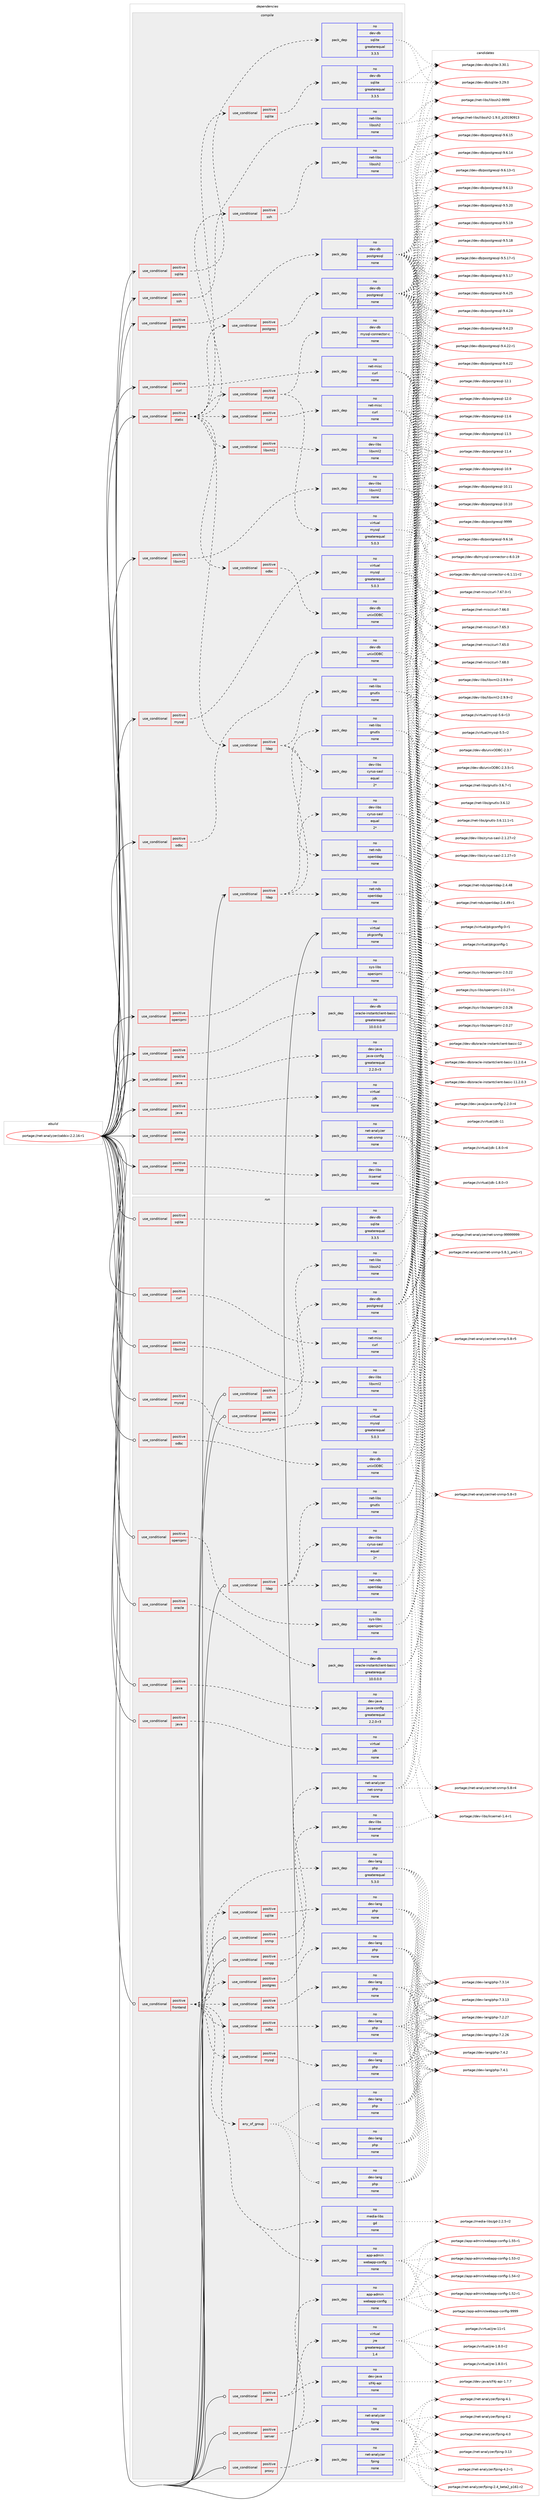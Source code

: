 digraph prolog {

# *************
# Graph options
# *************

newrank=true;
concentrate=true;
compound=true;
graph [rankdir=LR,fontname=Helvetica,fontsize=10,ranksep=1.5];#, ranksep=2.5, nodesep=0.2];
edge  [arrowhead=vee];
node  [fontname=Helvetica,fontsize=10];

# **********
# The ebuild
# **********

subgraph cluster_leftcol {
color=gray;
rank=same;
label=<<i>ebuild</i>>;
id [label="portage://net-analyzer/zabbix-2.2.16-r1", color=red, width=4, href="../net-analyzer/zabbix-2.2.16-r1.svg"];
}

# ****************
# The dependencies
# ****************

subgraph cluster_midcol {
color=gray;
label=<<i>dependencies</i>>;
subgraph cluster_compile {
fillcolor="#eeeeee";
style=filled;
label=<<i>compile</i>>;
subgraph cond34845 {
dependency155381 [label=<<TABLE BORDER="0" CELLBORDER="1" CELLSPACING="0" CELLPADDING="4"><TR><TD ROWSPAN="3" CELLPADDING="10">use_conditional</TD></TR><TR><TD>positive</TD></TR><TR><TD>curl</TD></TR></TABLE>>, shape=none, color=red];
subgraph pack118026 {
dependency155382 [label=<<TABLE BORDER="0" CELLBORDER="1" CELLSPACING="0" CELLPADDING="4" WIDTH="220"><TR><TD ROWSPAN="6" CELLPADDING="30">pack_dep</TD></TR><TR><TD WIDTH="110">no</TD></TR><TR><TD>net-misc</TD></TR><TR><TD>curl</TD></TR><TR><TD>none</TD></TR><TR><TD></TD></TR></TABLE>>, shape=none, color=blue];
}
dependency155381:e -> dependency155382:w [weight=20,style="dashed",arrowhead="vee"];
}
id:e -> dependency155381:w [weight=20,style="solid",arrowhead="vee"];
subgraph cond34846 {
dependency155383 [label=<<TABLE BORDER="0" CELLBORDER="1" CELLSPACING="0" CELLPADDING="4"><TR><TD ROWSPAN="3" CELLPADDING="10">use_conditional</TD></TR><TR><TD>positive</TD></TR><TR><TD>java</TD></TR></TABLE>>, shape=none, color=red];
subgraph pack118027 {
dependency155384 [label=<<TABLE BORDER="0" CELLBORDER="1" CELLSPACING="0" CELLPADDING="4" WIDTH="220"><TR><TD ROWSPAN="6" CELLPADDING="30">pack_dep</TD></TR><TR><TD WIDTH="110">no</TD></TR><TR><TD>dev-java</TD></TR><TR><TD>java-config</TD></TR><TR><TD>greaterequal</TD></TR><TR><TD>2.2.0-r3</TD></TR></TABLE>>, shape=none, color=blue];
}
dependency155383:e -> dependency155384:w [weight=20,style="dashed",arrowhead="vee"];
}
id:e -> dependency155383:w [weight=20,style="solid",arrowhead="vee"];
subgraph cond34847 {
dependency155385 [label=<<TABLE BORDER="0" CELLBORDER="1" CELLSPACING="0" CELLPADDING="4"><TR><TD ROWSPAN="3" CELLPADDING="10">use_conditional</TD></TR><TR><TD>positive</TD></TR><TR><TD>java</TD></TR></TABLE>>, shape=none, color=red];
subgraph pack118028 {
dependency155386 [label=<<TABLE BORDER="0" CELLBORDER="1" CELLSPACING="0" CELLPADDING="4" WIDTH="220"><TR><TD ROWSPAN="6" CELLPADDING="30">pack_dep</TD></TR><TR><TD WIDTH="110">no</TD></TR><TR><TD>virtual</TD></TR><TR><TD>jdk</TD></TR><TR><TD>none</TD></TR><TR><TD></TD></TR></TABLE>>, shape=none, color=blue];
}
dependency155385:e -> dependency155386:w [weight=20,style="dashed",arrowhead="vee"];
}
id:e -> dependency155385:w [weight=20,style="solid",arrowhead="vee"];
subgraph cond34848 {
dependency155387 [label=<<TABLE BORDER="0" CELLBORDER="1" CELLSPACING="0" CELLPADDING="4"><TR><TD ROWSPAN="3" CELLPADDING="10">use_conditional</TD></TR><TR><TD>positive</TD></TR><TR><TD>ldap</TD></TR></TABLE>>, shape=none, color=red];
subgraph pack118029 {
dependency155388 [label=<<TABLE BORDER="0" CELLBORDER="1" CELLSPACING="0" CELLPADDING="4" WIDTH="220"><TR><TD ROWSPAN="6" CELLPADDING="30">pack_dep</TD></TR><TR><TD WIDTH="110">no</TD></TR><TR><TD>net-nds</TD></TR><TR><TD>openldap</TD></TR><TR><TD>none</TD></TR><TR><TD></TD></TR></TABLE>>, shape=none, color=blue];
}
dependency155387:e -> dependency155388:w [weight=20,style="dashed",arrowhead="vee"];
subgraph pack118030 {
dependency155389 [label=<<TABLE BORDER="0" CELLBORDER="1" CELLSPACING="0" CELLPADDING="4" WIDTH="220"><TR><TD ROWSPAN="6" CELLPADDING="30">pack_dep</TD></TR><TR><TD WIDTH="110">no</TD></TR><TR><TD>dev-libs</TD></TR><TR><TD>cyrus-sasl</TD></TR><TR><TD>equal</TD></TR><TR><TD>2*</TD></TR></TABLE>>, shape=none, color=blue];
}
dependency155387:e -> dependency155389:w [weight=20,style="dashed",arrowhead="vee"];
subgraph pack118031 {
dependency155390 [label=<<TABLE BORDER="0" CELLBORDER="1" CELLSPACING="0" CELLPADDING="4" WIDTH="220"><TR><TD ROWSPAN="6" CELLPADDING="30">pack_dep</TD></TR><TR><TD WIDTH="110">no</TD></TR><TR><TD>net-libs</TD></TR><TR><TD>gnutls</TD></TR><TR><TD>none</TD></TR><TR><TD></TD></TR></TABLE>>, shape=none, color=blue];
}
dependency155387:e -> dependency155390:w [weight=20,style="dashed",arrowhead="vee"];
}
id:e -> dependency155387:w [weight=20,style="solid",arrowhead="vee"];
subgraph cond34849 {
dependency155391 [label=<<TABLE BORDER="0" CELLBORDER="1" CELLSPACING="0" CELLPADDING="4"><TR><TD ROWSPAN="3" CELLPADDING="10">use_conditional</TD></TR><TR><TD>positive</TD></TR><TR><TD>libxml2</TD></TR></TABLE>>, shape=none, color=red];
subgraph pack118032 {
dependency155392 [label=<<TABLE BORDER="0" CELLBORDER="1" CELLSPACING="0" CELLPADDING="4" WIDTH="220"><TR><TD ROWSPAN="6" CELLPADDING="30">pack_dep</TD></TR><TR><TD WIDTH="110">no</TD></TR><TR><TD>dev-libs</TD></TR><TR><TD>libxml2</TD></TR><TR><TD>none</TD></TR><TR><TD></TD></TR></TABLE>>, shape=none, color=blue];
}
dependency155391:e -> dependency155392:w [weight=20,style="dashed",arrowhead="vee"];
}
id:e -> dependency155391:w [weight=20,style="solid",arrowhead="vee"];
subgraph cond34850 {
dependency155393 [label=<<TABLE BORDER="0" CELLBORDER="1" CELLSPACING="0" CELLPADDING="4"><TR><TD ROWSPAN="3" CELLPADDING="10">use_conditional</TD></TR><TR><TD>positive</TD></TR><TR><TD>mysql</TD></TR></TABLE>>, shape=none, color=red];
subgraph pack118033 {
dependency155394 [label=<<TABLE BORDER="0" CELLBORDER="1" CELLSPACING="0" CELLPADDING="4" WIDTH="220"><TR><TD ROWSPAN="6" CELLPADDING="30">pack_dep</TD></TR><TR><TD WIDTH="110">no</TD></TR><TR><TD>virtual</TD></TR><TR><TD>mysql</TD></TR><TR><TD>greaterequal</TD></TR><TR><TD>5.0.3</TD></TR></TABLE>>, shape=none, color=blue];
}
dependency155393:e -> dependency155394:w [weight=20,style="dashed",arrowhead="vee"];
}
id:e -> dependency155393:w [weight=20,style="solid",arrowhead="vee"];
subgraph cond34851 {
dependency155395 [label=<<TABLE BORDER="0" CELLBORDER="1" CELLSPACING="0" CELLPADDING="4"><TR><TD ROWSPAN="3" CELLPADDING="10">use_conditional</TD></TR><TR><TD>positive</TD></TR><TR><TD>odbc</TD></TR></TABLE>>, shape=none, color=red];
subgraph pack118034 {
dependency155396 [label=<<TABLE BORDER="0" CELLBORDER="1" CELLSPACING="0" CELLPADDING="4" WIDTH="220"><TR><TD ROWSPAN="6" CELLPADDING="30">pack_dep</TD></TR><TR><TD WIDTH="110">no</TD></TR><TR><TD>dev-db</TD></TR><TR><TD>unixODBC</TD></TR><TR><TD>none</TD></TR><TR><TD></TD></TR></TABLE>>, shape=none, color=blue];
}
dependency155395:e -> dependency155396:w [weight=20,style="dashed",arrowhead="vee"];
}
id:e -> dependency155395:w [weight=20,style="solid",arrowhead="vee"];
subgraph cond34852 {
dependency155397 [label=<<TABLE BORDER="0" CELLBORDER="1" CELLSPACING="0" CELLPADDING="4"><TR><TD ROWSPAN="3" CELLPADDING="10">use_conditional</TD></TR><TR><TD>positive</TD></TR><TR><TD>openipmi</TD></TR></TABLE>>, shape=none, color=red];
subgraph pack118035 {
dependency155398 [label=<<TABLE BORDER="0" CELLBORDER="1" CELLSPACING="0" CELLPADDING="4" WIDTH="220"><TR><TD ROWSPAN="6" CELLPADDING="30">pack_dep</TD></TR><TR><TD WIDTH="110">no</TD></TR><TR><TD>sys-libs</TD></TR><TR><TD>openipmi</TD></TR><TR><TD>none</TD></TR><TR><TD></TD></TR></TABLE>>, shape=none, color=blue];
}
dependency155397:e -> dependency155398:w [weight=20,style="dashed",arrowhead="vee"];
}
id:e -> dependency155397:w [weight=20,style="solid",arrowhead="vee"];
subgraph cond34853 {
dependency155399 [label=<<TABLE BORDER="0" CELLBORDER="1" CELLSPACING="0" CELLPADDING="4"><TR><TD ROWSPAN="3" CELLPADDING="10">use_conditional</TD></TR><TR><TD>positive</TD></TR><TR><TD>oracle</TD></TR></TABLE>>, shape=none, color=red];
subgraph pack118036 {
dependency155400 [label=<<TABLE BORDER="0" CELLBORDER="1" CELLSPACING="0" CELLPADDING="4" WIDTH="220"><TR><TD ROWSPAN="6" CELLPADDING="30">pack_dep</TD></TR><TR><TD WIDTH="110">no</TD></TR><TR><TD>dev-db</TD></TR><TR><TD>oracle-instantclient-basic</TD></TR><TR><TD>greaterequal</TD></TR><TR><TD>10.0.0.0</TD></TR></TABLE>>, shape=none, color=blue];
}
dependency155399:e -> dependency155400:w [weight=20,style="dashed",arrowhead="vee"];
}
id:e -> dependency155399:w [weight=20,style="solid",arrowhead="vee"];
subgraph cond34854 {
dependency155401 [label=<<TABLE BORDER="0" CELLBORDER="1" CELLSPACING="0" CELLPADDING="4"><TR><TD ROWSPAN="3" CELLPADDING="10">use_conditional</TD></TR><TR><TD>positive</TD></TR><TR><TD>postgres</TD></TR></TABLE>>, shape=none, color=red];
subgraph pack118037 {
dependency155402 [label=<<TABLE BORDER="0" CELLBORDER="1" CELLSPACING="0" CELLPADDING="4" WIDTH="220"><TR><TD ROWSPAN="6" CELLPADDING="30">pack_dep</TD></TR><TR><TD WIDTH="110">no</TD></TR><TR><TD>dev-db</TD></TR><TR><TD>postgresql</TD></TR><TR><TD>none</TD></TR><TR><TD></TD></TR></TABLE>>, shape=none, color=blue];
}
dependency155401:e -> dependency155402:w [weight=20,style="dashed",arrowhead="vee"];
}
id:e -> dependency155401:w [weight=20,style="solid",arrowhead="vee"];
subgraph cond34855 {
dependency155403 [label=<<TABLE BORDER="0" CELLBORDER="1" CELLSPACING="0" CELLPADDING="4"><TR><TD ROWSPAN="3" CELLPADDING="10">use_conditional</TD></TR><TR><TD>positive</TD></TR><TR><TD>snmp</TD></TR></TABLE>>, shape=none, color=red];
subgraph pack118038 {
dependency155404 [label=<<TABLE BORDER="0" CELLBORDER="1" CELLSPACING="0" CELLPADDING="4" WIDTH="220"><TR><TD ROWSPAN="6" CELLPADDING="30">pack_dep</TD></TR><TR><TD WIDTH="110">no</TD></TR><TR><TD>net-analyzer</TD></TR><TR><TD>net-snmp</TD></TR><TR><TD>none</TD></TR><TR><TD></TD></TR></TABLE>>, shape=none, color=blue];
}
dependency155403:e -> dependency155404:w [weight=20,style="dashed",arrowhead="vee"];
}
id:e -> dependency155403:w [weight=20,style="solid",arrowhead="vee"];
subgraph cond34856 {
dependency155405 [label=<<TABLE BORDER="0" CELLBORDER="1" CELLSPACING="0" CELLPADDING="4"><TR><TD ROWSPAN="3" CELLPADDING="10">use_conditional</TD></TR><TR><TD>positive</TD></TR><TR><TD>sqlite</TD></TR></TABLE>>, shape=none, color=red];
subgraph pack118039 {
dependency155406 [label=<<TABLE BORDER="0" CELLBORDER="1" CELLSPACING="0" CELLPADDING="4" WIDTH="220"><TR><TD ROWSPAN="6" CELLPADDING="30">pack_dep</TD></TR><TR><TD WIDTH="110">no</TD></TR><TR><TD>dev-db</TD></TR><TR><TD>sqlite</TD></TR><TR><TD>greaterequal</TD></TR><TR><TD>3.3.5</TD></TR></TABLE>>, shape=none, color=blue];
}
dependency155405:e -> dependency155406:w [weight=20,style="dashed",arrowhead="vee"];
}
id:e -> dependency155405:w [weight=20,style="solid",arrowhead="vee"];
subgraph cond34857 {
dependency155407 [label=<<TABLE BORDER="0" CELLBORDER="1" CELLSPACING="0" CELLPADDING="4"><TR><TD ROWSPAN="3" CELLPADDING="10">use_conditional</TD></TR><TR><TD>positive</TD></TR><TR><TD>ssh</TD></TR></TABLE>>, shape=none, color=red];
subgraph pack118040 {
dependency155408 [label=<<TABLE BORDER="0" CELLBORDER="1" CELLSPACING="0" CELLPADDING="4" WIDTH="220"><TR><TD ROWSPAN="6" CELLPADDING="30">pack_dep</TD></TR><TR><TD WIDTH="110">no</TD></TR><TR><TD>net-libs</TD></TR><TR><TD>libssh2</TD></TR><TR><TD>none</TD></TR><TR><TD></TD></TR></TABLE>>, shape=none, color=blue];
}
dependency155407:e -> dependency155408:w [weight=20,style="dashed",arrowhead="vee"];
}
id:e -> dependency155407:w [weight=20,style="solid",arrowhead="vee"];
subgraph cond34858 {
dependency155409 [label=<<TABLE BORDER="0" CELLBORDER="1" CELLSPACING="0" CELLPADDING="4"><TR><TD ROWSPAN="3" CELLPADDING="10">use_conditional</TD></TR><TR><TD>positive</TD></TR><TR><TD>static</TD></TR></TABLE>>, shape=none, color=red];
subgraph cond34859 {
dependency155410 [label=<<TABLE BORDER="0" CELLBORDER="1" CELLSPACING="0" CELLPADDING="4"><TR><TD ROWSPAN="3" CELLPADDING="10">use_conditional</TD></TR><TR><TD>positive</TD></TR><TR><TD>ldap</TD></TR></TABLE>>, shape=none, color=red];
subgraph pack118041 {
dependency155411 [label=<<TABLE BORDER="0" CELLBORDER="1" CELLSPACING="0" CELLPADDING="4" WIDTH="220"><TR><TD ROWSPAN="6" CELLPADDING="30">pack_dep</TD></TR><TR><TD WIDTH="110">no</TD></TR><TR><TD>net-nds</TD></TR><TR><TD>openldap</TD></TR><TR><TD>none</TD></TR><TR><TD></TD></TR></TABLE>>, shape=none, color=blue];
}
dependency155410:e -> dependency155411:w [weight=20,style="dashed",arrowhead="vee"];
subgraph pack118042 {
dependency155412 [label=<<TABLE BORDER="0" CELLBORDER="1" CELLSPACING="0" CELLPADDING="4" WIDTH="220"><TR><TD ROWSPAN="6" CELLPADDING="30">pack_dep</TD></TR><TR><TD WIDTH="110">no</TD></TR><TR><TD>dev-libs</TD></TR><TR><TD>cyrus-sasl</TD></TR><TR><TD>equal</TD></TR><TR><TD>2*</TD></TR></TABLE>>, shape=none, color=blue];
}
dependency155410:e -> dependency155412:w [weight=20,style="dashed",arrowhead="vee"];
subgraph pack118043 {
dependency155413 [label=<<TABLE BORDER="0" CELLBORDER="1" CELLSPACING="0" CELLPADDING="4" WIDTH="220"><TR><TD ROWSPAN="6" CELLPADDING="30">pack_dep</TD></TR><TR><TD WIDTH="110">no</TD></TR><TR><TD>net-libs</TD></TR><TR><TD>gnutls</TD></TR><TR><TD>none</TD></TR><TR><TD></TD></TR></TABLE>>, shape=none, color=blue];
}
dependency155410:e -> dependency155413:w [weight=20,style="dashed",arrowhead="vee"];
}
dependency155409:e -> dependency155410:w [weight=20,style="dashed",arrowhead="vee"];
subgraph cond34860 {
dependency155414 [label=<<TABLE BORDER="0" CELLBORDER="1" CELLSPACING="0" CELLPADDING="4"><TR><TD ROWSPAN="3" CELLPADDING="10">use_conditional</TD></TR><TR><TD>positive</TD></TR><TR><TD>mysql</TD></TR></TABLE>>, shape=none, color=red];
subgraph pack118044 {
dependency155415 [label=<<TABLE BORDER="0" CELLBORDER="1" CELLSPACING="0" CELLPADDING="4" WIDTH="220"><TR><TD ROWSPAN="6" CELLPADDING="30">pack_dep</TD></TR><TR><TD WIDTH="110">no</TD></TR><TR><TD>virtual</TD></TR><TR><TD>mysql</TD></TR><TR><TD>greaterequal</TD></TR><TR><TD>5.0.3</TD></TR></TABLE>>, shape=none, color=blue];
}
dependency155414:e -> dependency155415:w [weight=20,style="dashed",arrowhead="vee"];
subgraph pack118045 {
dependency155416 [label=<<TABLE BORDER="0" CELLBORDER="1" CELLSPACING="0" CELLPADDING="4" WIDTH="220"><TR><TD ROWSPAN="6" CELLPADDING="30">pack_dep</TD></TR><TR><TD WIDTH="110">no</TD></TR><TR><TD>dev-db</TD></TR><TR><TD>mysql-connector-c</TD></TR><TR><TD>none</TD></TR><TR><TD></TD></TR></TABLE>>, shape=none, color=blue];
}
dependency155414:e -> dependency155416:w [weight=20,style="dashed",arrowhead="vee"];
}
dependency155409:e -> dependency155414:w [weight=20,style="dashed",arrowhead="vee"];
subgraph cond34861 {
dependency155417 [label=<<TABLE BORDER="0" CELLBORDER="1" CELLSPACING="0" CELLPADDING="4"><TR><TD ROWSPAN="3" CELLPADDING="10">use_conditional</TD></TR><TR><TD>positive</TD></TR><TR><TD>sqlite</TD></TR></TABLE>>, shape=none, color=red];
subgraph pack118046 {
dependency155418 [label=<<TABLE BORDER="0" CELLBORDER="1" CELLSPACING="0" CELLPADDING="4" WIDTH="220"><TR><TD ROWSPAN="6" CELLPADDING="30">pack_dep</TD></TR><TR><TD WIDTH="110">no</TD></TR><TR><TD>dev-db</TD></TR><TR><TD>sqlite</TD></TR><TR><TD>greaterequal</TD></TR><TR><TD>3.3.5</TD></TR></TABLE>>, shape=none, color=blue];
}
dependency155417:e -> dependency155418:w [weight=20,style="dashed",arrowhead="vee"];
}
dependency155409:e -> dependency155417:w [weight=20,style="dashed",arrowhead="vee"];
subgraph cond34862 {
dependency155419 [label=<<TABLE BORDER="0" CELLBORDER="1" CELLSPACING="0" CELLPADDING="4"><TR><TD ROWSPAN="3" CELLPADDING="10">use_conditional</TD></TR><TR><TD>positive</TD></TR><TR><TD>postgres</TD></TR></TABLE>>, shape=none, color=red];
subgraph pack118047 {
dependency155420 [label=<<TABLE BORDER="0" CELLBORDER="1" CELLSPACING="0" CELLPADDING="4" WIDTH="220"><TR><TD ROWSPAN="6" CELLPADDING="30">pack_dep</TD></TR><TR><TD WIDTH="110">no</TD></TR><TR><TD>dev-db</TD></TR><TR><TD>postgresql</TD></TR><TR><TD>none</TD></TR><TR><TD></TD></TR></TABLE>>, shape=none, color=blue];
}
dependency155419:e -> dependency155420:w [weight=20,style="dashed",arrowhead="vee"];
}
dependency155409:e -> dependency155419:w [weight=20,style="dashed",arrowhead="vee"];
subgraph cond34863 {
dependency155421 [label=<<TABLE BORDER="0" CELLBORDER="1" CELLSPACING="0" CELLPADDING="4"><TR><TD ROWSPAN="3" CELLPADDING="10">use_conditional</TD></TR><TR><TD>positive</TD></TR><TR><TD>libxml2</TD></TR></TABLE>>, shape=none, color=red];
subgraph pack118048 {
dependency155422 [label=<<TABLE BORDER="0" CELLBORDER="1" CELLSPACING="0" CELLPADDING="4" WIDTH="220"><TR><TD ROWSPAN="6" CELLPADDING="30">pack_dep</TD></TR><TR><TD WIDTH="110">no</TD></TR><TR><TD>dev-libs</TD></TR><TR><TD>libxml2</TD></TR><TR><TD>none</TD></TR><TR><TD></TD></TR></TABLE>>, shape=none, color=blue];
}
dependency155421:e -> dependency155422:w [weight=20,style="dashed",arrowhead="vee"];
}
dependency155409:e -> dependency155421:w [weight=20,style="dashed",arrowhead="vee"];
subgraph cond34864 {
dependency155423 [label=<<TABLE BORDER="0" CELLBORDER="1" CELLSPACING="0" CELLPADDING="4"><TR><TD ROWSPAN="3" CELLPADDING="10">use_conditional</TD></TR><TR><TD>positive</TD></TR><TR><TD>curl</TD></TR></TABLE>>, shape=none, color=red];
subgraph pack118049 {
dependency155424 [label=<<TABLE BORDER="0" CELLBORDER="1" CELLSPACING="0" CELLPADDING="4" WIDTH="220"><TR><TD ROWSPAN="6" CELLPADDING="30">pack_dep</TD></TR><TR><TD WIDTH="110">no</TD></TR><TR><TD>net-misc</TD></TR><TR><TD>curl</TD></TR><TR><TD>none</TD></TR><TR><TD></TD></TR></TABLE>>, shape=none, color=blue];
}
dependency155423:e -> dependency155424:w [weight=20,style="dashed",arrowhead="vee"];
}
dependency155409:e -> dependency155423:w [weight=20,style="dashed",arrowhead="vee"];
subgraph cond34865 {
dependency155425 [label=<<TABLE BORDER="0" CELLBORDER="1" CELLSPACING="0" CELLPADDING="4"><TR><TD ROWSPAN="3" CELLPADDING="10">use_conditional</TD></TR><TR><TD>positive</TD></TR><TR><TD>ssh</TD></TR></TABLE>>, shape=none, color=red];
subgraph pack118050 {
dependency155426 [label=<<TABLE BORDER="0" CELLBORDER="1" CELLSPACING="0" CELLPADDING="4" WIDTH="220"><TR><TD ROWSPAN="6" CELLPADDING="30">pack_dep</TD></TR><TR><TD WIDTH="110">no</TD></TR><TR><TD>net-libs</TD></TR><TR><TD>libssh2</TD></TR><TR><TD>none</TD></TR><TR><TD></TD></TR></TABLE>>, shape=none, color=blue];
}
dependency155425:e -> dependency155426:w [weight=20,style="dashed",arrowhead="vee"];
}
dependency155409:e -> dependency155425:w [weight=20,style="dashed",arrowhead="vee"];
subgraph cond34866 {
dependency155427 [label=<<TABLE BORDER="0" CELLBORDER="1" CELLSPACING="0" CELLPADDING="4"><TR><TD ROWSPAN="3" CELLPADDING="10">use_conditional</TD></TR><TR><TD>positive</TD></TR><TR><TD>odbc</TD></TR></TABLE>>, shape=none, color=red];
subgraph pack118051 {
dependency155428 [label=<<TABLE BORDER="0" CELLBORDER="1" CELLSPACING="0" CELLPADDING="4" WIDTH="220"><TR><TD ROWSPAN="6" CELLPADDING="30">pack_dep</TD></TR><TR><TD WIDTH="110">no</TD></TR><TR><TD>dev-db</TD></TR><TR><TD>unixODBC</TD></TR><TR><TD>none</TD></TR><TR><TD></TD></TR></TABLE>>, shape=none, color=blue];
}
dependency155427:e -> dependency155428:w [weight=20,style="dashed",arrowhead="vee"];
}
dependency155409:e -> dependency155427:w [weight=20,style="dashed",arrowhead="vee"];
}
id:e -> dependency155409:w [weight=20,style="solid",arrowhead="vee"];
subgraph cond34867 {
dependency155429 [label=<<TABLE BORDER="0" CELLBORDER="1" CELLSPACING="0" CELLPADDING="4"><TR><TD ROWSPAN="3" CELLPADDING="10">use_conditional</TD></TR><TR><TD>positive</TD></TR><TR><TD>xmpp</TD></TR></TABLE>>, shape=none, color=red];
subgraph pack118052 {
dependency155430 [label=<<TABLE BORDER="0" CELLBORDER="1" CELLSPACING="0" CELLPADDING="4" WIDTH="220"><TR><TD ROWSPAN="6" CELLPADDING="30">pack_dep</TD></TR><TR><TD WIDTH="110">no</TD></TR><TR><TD>dev-libs</TD></TR><TR><TD>iksemel</TD></TR><TR><TD>none</TD></TR><TR><TD></TD></TR></TABLE>>, shape=none, color=blue];
}
dependency155429:e -> dependency155430:w [weight=20,style="dashed",arrowhead="vee"];
}
id:e -> dependency155429:w [weight=20,style="solid",arrowhead="vee"];
subgraph pack118053 {
dependency155431 [label=<<TABLE BORDER="0" CELLBORDER="1" CELLSPACING="0" CELLPADDING="4" WIDTH="220"><TR><TD ROWSPAN="6" CELLPADDING="30">pack_dep</TD></TR><TR><TD WIDTH="110">no</TD></TR><TR><TD>virtual</TD></TR><TR><TD>pkgconfig</TD></TR><TR><TD>none</TD></TR><TR><TD></TD></TR></TABLE>>, shape=none, color=blue];
}
id:e -> dependency155431:w [weight=20,style="solid",arrowhead="vee"];
}
subgraph cluster_compileandrun {
fillcolor="#eeeeee";
style=filled;
label=<<i>compile and run</i>>;
}
subgraph cluster_run {
fillcolor="#eeeeee";
style=filled;
label=<<i>run</i>>;
subgraph cond34868 {
dependency155432 [label=<<TABLE BORDER="0" CELLBORDER="1" CELLSPACING="0" CELLPADDING="4"><TR><TD ROWSPAN="3" CELLPADDING="10">use_conditional</TD></TR><TR><TD>positive</TD></TR><TR><TD>curl</TD></TR></TABLE>>, shape=none, color=red];
subgraph pack118054 {
dependency155433 [label=<<TABLE BORDER="0" CELLBORDER="1" CELLSPACING="0" CELLPADDING="4" WIDTH="220"><TR><TD ROWSPAN="6" CELLPADDING="30">pack_dep</TD></TR><TR><TD WIDTH="110">no</TD></TR><TR><TD>net-misc</TD></TR><TR><TD>curl</TD></TR><TR><TD>none</TD></TR><TR><TD></TD></TR></TABLE>>, shape=none, color=blue];
}
dependency155432:e -> dependency155433:w [weight=20,style="dashed",arrowhead="vee"];
}
id:e -> dependency155432:w [weight=20,style="solid",arrowhead="odot"];
subgraph cond34869 {
dependency155434 [label=<<TABLE BORDER="0" CELLBORDER="1" CELLSPACING="0" CELLPADDING="4"><TR><TD ROWSPAN="3" CELLPADDING="10">use_conditional</TD></TR><TR><TD>positive</TD></TR><TR><TD>frontend</TD></TR></TABLE>>, shape=none, color=red];
subgraph pack118055 {
dependency155435 [label=<<TABLE BORDER="0" CELLBORDER="1" CELLSPACING="0" CELLPADDING="4" WIDTH="220"><TR><TD ROWSPAN="6" CELLPADDING="30">pack_dep</TD></TR><TR><TD WIDTH="110">no</TD></TR><TR><TD>dev-lang</TD></TR><TR><TD>php</TD></TR><TR><TD>greaterequal</TD></TR><TR><TD>5.3.0</TD></TR></TABLE>>, shape=none, color=blue];
}
dependency155434:e -> dependency155435:w [weight=20,style="dashed",arrowhead="vee"];
subgraph any2358 {
dependency155436 [label=<<TABLE BORDER="0" CELLBORDER="1" CELLSPACING="0" CELLPADDING="4"><TR><TD CELLPADDING="10">any_of_group</TD></TR></TABLE>>, shape=none, color=red];subgraph pack118056 {
dependency155437 [label=<<TABLE BORDER="0" CELLBORDER="1" CELLSPACING="0" CELLPADDING="4" WIDTH="220"><TR><TD ROWSPAN="6" CELLPADDING="30">pack_dep</TD></TR><TR><TD WIDTH="110">no</TD></TR><TR><TD>dev-lang</TD></TR><TR><TD>php</TD></TR><TR><TD>none</TD></TR><TR><TD></TD></TR></TABLE>>, shape=none, color=blue];
}
dependency155436:e -> dependency155437:w [weight=20,style="dotted",arrowhead="oinv"];
subgraph pack118057 {
dependency155438 [label=<<TABLE BORDER="0" CELLBORDER="1" CELLSPACING="0" CELLPADDING="4" WIDTH="220"><TR><TD ROWSPAN="6" CELLPADDING="30">pack_dep</TD></TR><TR><TD WIDTH="110">no</TD></TR><TR><TD>dev-lang</TD></TR><TR><TD>php</TD></TR><TR><TD>none</TD></TR><TR><TD></TD></TR></TABLE>>, shape=none, color=blue];
}
dependency155436:e -> dependency155438:w [weight=20,style="dotted",arrowhead="oinv"];
subgraph pack118058 {
dependency155439 [label=<<TABLE BORDER="0" CELLBORDER="1" CELLSPACING="0" CELLPADDING="4" WIDTH="220"><TR><TD ROWSPAN="6" CELLPADDING="30">pack_dep</TD></TR><TR><TD WIDTH="110">no</TD></TR><TR><TD>dev-lang</TD></TR><TR><TD>php</TD></TR><TR><TD>none</TD></TR><TR><TD></TD></TR></TABLE>>, shape=none, color=blue];
}
dependency155436:e -> dependency155439:w [weight=20,style="dotted",arrowhead="oinv"];
}
dependency155434:e -> dependency155436:w [weight=20,style="dashed",arrowhead="vee"];
subgraph cond34870 {
dependency155440 [label=<<TABLE BORDER="0" CELLBORDER="1" CELLSPACING="0" CELLPADDING="4"><TR><TD ROWSPAN="3" CELLPADDING="10">use_conditional</TD></TR><TR><TD>positive</TD></TR><TR><TD>mysql</TD></TR></TABLE>>, shape=none, color=red];
subgraph pack118059 {
dependency155441 [label=<<TABLE BORDER="0" CELLBORDER="1" CELLSPACING="0" CELLPADDING="4" WIDTH="220"><TR><TD ROWSPAN="6" CELLPADDING="30">pack_dep</TD></TR><TR><TD WIDTH="110">no</TD></TR><TR><TD>dev-lang</TD></TR><TR><TD>php</TD></TR><TR><TD>none</TD></TR><TR><TD></TD></TR></TABLE>>, shape=none, color=blue];
}
dependency155440:e -> dependency155441:w [weight=20,style="dashed",arrowhead="vee"];
}
dependency155434:e -> dependency155440:w [weight=20,style="dashed",arrowhead="vee"];
subgraph cond34871 {
dependency155442 [label=<<TABLE BORDER="0" CELLBORDER="1" CELLSPACING="0" CELLPADDING="4"><TR><TD ROWSPAN="3" CELLPADDING="10">use_conditional</TD></TR><TR><TD>positive</TD></TR><TR><TD>odbc</TD></TR></TABLE>>, shape=none, color=red];
subgraph pack118060 {
dependency155443 [label=<<TABLE BORDER="0" CELLBORDER="1" CELLSPACING="0" CELLPADDING="4" WIDTH="220"><TR><TD ROWSPAN="6" CELLPADDING="30">pack_dep</TD></TR><TR><TD WIDTH="110">no</TD></TR><TR><TD>dev-lang</TD></TR><TR><TD>php</TD></TR><TR><TD>none</TD></TR><TR><TD></TD></TR></TABLE>>, shape=none, color=blue];
}
dependency155442:e -> dependency155443:w [weight=20,style="dashed",arrowhead="vee"];
}
dependency155434:e -> dependency155442:w [weight=20,style="dashed",arrowhead="vee"];
subgraph cond34872 {
dependency155444 [label=<<TABLE BORDER="0" CELLBORDER="1" CELLSPACING="0" CELLPADDING="4"><TR><TD ROWSPAN="3" CELLPADDING="10">use_conditional</TD></TR><TR><TD>positive</TD></TR><TR><TD>oracle</TD></TR></TABLE>>, shape=none, color=red];
subgraph pack118061 {
dependency155445 [label=<<TABLE BORDER="0" CELLBORDER="1" CELLSPACING="0" CELLPADDING="4" WIDTH="220"><TR><TD ROWSPAN="6" CELLPADDING="30">pack_dep</TD></TR><TR><TD WIDTH="110">no</TD></TR><TR><TD>dev-lang</TD></TR><TR><TD>php</TD></TR><TR><TD>none</TD></TR><TR><TD></TD></TR></TABLE>>, shape=none, color=blue];
}
dependency155444:e -> dependency155445:w [weight=20,style="dashed",arrowhead="vee"];
}
dependency155434:e -> dependency155444:w [weight=20,style="dashed",arrowhead="vee"];
subgraph cond34873 {
dependency155446 [label=<<TABLE BORDER="0" CELLBORDER="1" CELLSPACING="0" CELLPADDING="4"><TR><TD ROWSPAN="3" CELLPADDING="10">use_conditional</TD></TR><TR><TD>positive</TD></TR><TR><TD>postgres</TD></TR></TABLE>>, shape=none, color=red];
subgraph pack118062 {
dependency155447 [label=<<TABLE BORDER="0" CELLBORDER="1" CELLSPACING="0" CELLPADDING="4" WIDTH="220"><TR><TD ROWSPAN="6" CELLPADDING="30">pack_dep</TD></TR><TR><TD WIDTH="110">no</TD></TR><TR><TD>dev-lang</TD></TR><TR><TD>php</TD></TR><TR><TD>none</TD></TR><TR><TD></TD></TR></TABLE>>, shape=none, color=blue];
}
dependency155446:e -> dependency155447:w [weight=20,style="dashed",arrowhead="vee"];
}
dependency155434:e -> dependency155446:w [weight=20,style="dashed",arrowhead="vee"];
subgraph cond34874 {
dependency155448 [label=<<TABLE BORDER="0" CELLBORDER="1" CELLSPACING="0" CELLPADDING="4"><TR><TD ROWSPAN="3" CELLPADDING="10">use_conditional</TD></TR><TR><TD>positive</TD></TR><TR><TD>sqlite</TD></TR></TABLE>>, shape=none, color=red];
subgraph pack118063 {
dependency155449 [label=<<TABLE BORDER="0" CELLBORDER="1" CELLSPACING="0" CELLPADDING="4" WIDTH="220"><TR><TD ROWSPAN="6" CELLPADDING="30">pack_dep</TD></TR><TR><TD WIDTH="110">no</TD></TR><TR><TD>dev-lang</TD></TR><TR><TD>php</TD></TR><TR><TD>none</TD></TR><TR><TD></TD></TR></TABLE>>, shape=none, color=blue];
}
dependency155448:e -> dependency155449:w [weight=20,style="dashed",arrowhead="vee"];
}
dependency155434:e -> dependency155448:w [weight=20,style="dashed",arrowhead="vee"];
subgraph pack118064 {
dependency155450 [label=<<TABLE BORDER="0" CELLBORDER="1" CELLSPACING="0" CELLPADDING="4" WIDTH="220"><TR><TD ROWSPAN="6" CELLPADDING="30">pack_dep</TD></TR><TR><TD WIDTH="110">no</TD></TR><TR><TD>media-libs</TD></TR><TR><TD>gd</TD></TR><TR><TD>none</TD></TR><TR><TD></TD></TR></TABLE>>, shape=none, color=blue];
}
dependency155434:e -> dependency155450:w [weight=20,style="dashed",arrowhead="vee"];
subgraph pack118065 {
dependency155451 [label=<<TABLE BORDER="0" CELLBORDER="1" CELLSPACING="0" CELLPADDING="4" WIDTH="220"><TR><TD ROWSPAN="6" CELLPADDING="30">pack_dep</TD></TR><TR><TD WIDTH="110">no</TD></TR><TR><TD>app-admin</TD></TR><TR><TD>webapp-config</TD></TR><TR><TD>none</TD></TR><TR><TD></TD></TR></TABLE>>, shape=none, color=blue];
}
dependency155434:e -> dependency155451:w [weight=20,style="dashed",arrowhead="vee"];
}
id:e -> dependency155434:w [weight=20,style="solid",arrowhead="odot"];
subgraph cond34875 {
dependency155452 [label=<<TABLE BORDER="0" CELLBORDER="1" CELLSPACING="0" CELLPADDING="4"><TR><TD ROWSPAN="3" CELLPADDING="10">use_conditional</TD></TR><TR><TD>positive</TD></TR><TR><TD>java</TD></TR></TABLE>>, shape=none, color=red];
subgraph pack118066 {
dependency155453 [label=<<TABLE BORDER="0" CELLBORDER="1" CELLSPACING="0" CELLPADDING="4" WIDTH="220"><TR><TD ROWSPAN="6" CELLPADDING="30">pack_dep</TD></TR><TR><TD WIDTH="110">no</TD></TR><TR><TD>dev-java</TD></TR><TR><TD>java-config</TD></TR><TR><TD>greaterequal</TD></TR><TR><TD>2.2.0-r3</TD></TR></TABLE>>, shape=none, color=blue];
}
dependency155452:e -> dependency155453:w [weight=20,style="dashed",arrowhead="vee"];
}
id:e -> dependency155452:w [weight=20,style="solid",arrowhead="odot"];
subgraph cond34876 {
dependency155454 [label=<<TABLE BORDER="0" CELLBORDER="1" CELLSPACING="0" CELLPADDING="4"><TR><TD ROWSPAN="3" CELLPADDING="10">use_conditional</TD></TR><TR><TD>positive</TD></TR><TR><TD>java</TD></TR></TABLE>>, shape=none, color=red];
subgraph pack118067 {
dependency155455 [label=<<TABLE BORDER="0" CELLBORDER="1" CELLSPACING="0" CELLPADDING="4" WIDTH="220"><TR><TD ROWSPAN="6" CELLPADDING="30">pack_dep</TD></TR><TR><TD WIDTH="110">no</TD></TR><TR><TD>virtual</TD></TR><TR><TD>jdk</TD></TR><TR><TD>none</TD></TR><TR><TD></TD></TR></TABLE>>, shape=none, color=blue];
}
dependency155454:e -> dependency155455:w [weight=20,style="dashed",arrowhead="vee"];
}
id:e -> dependency155454:w [weight=20,style="solid",arrowhead="odot"];
subgraph cond34877 {
dependency155456 [label=<<TABLE BORDER="0" CELLBORDER="1" CELLSPACING="0" CELLPADDING="4"><TR><TD ROWSPAN="3" CELLPADDING="10">use_conditional</TD></TR><TR><TD>positive</TD></TR><TR><TD>java</TD></TR></TABLE>>, shape=none, color=red];
subgraph pack118068 {
dependency155457 [label=<<TABLE BORDER="0" CELLBORDER="1" CELLSPACING="0" CELLPADDING="4" WIDTH="220"><TR><TD ROWSPAN="6" CELLPADDING="30">pack_dep</TD></TR><TR><TD WIDTH="110">no</TD></TR><TR><TD>virtual</TD></TR><TR><TD>jre</TD></TR><TR><TD>greaterequal</TD></TR><TR><TD>1.4</TD></TR></TABLE>>, shape=none, color=blue];
}
dependency155456:e -> dependency155457:w [weight=20,style="dashed",arrowhead="vee"];
subgraph pack118069 {
dependency155458 [label=<<TABLE BORDER="0" CELLBORDER="1" CELLSPACING="0" CELLPADDING="4" WIDTH="220"><TR><TD ROWSPAN="6" CELLPADDING="30">pack_dep</TD></TR><TR><TD WIDTH="110">no</TD></TR><TR><TD>dev-java</TD></TR><TR><TD>slf4j-api</TD></TR><TR><TD>none</TD></TR><TR><TD></TD></TR></TABLE>>, shape=none, color=blue];
}
dependency155456:e -> dependency155458:w [weight=20,style="dashed",arrowhead="vee"];
}
id:e -> dependency155456:w [weight=20,style="solid",arrowhead="odot"];
subgraph cond34878 {
dependency155459 [label=<<TABLE BORDER="0" CELLBORDER="1" CELLSPACING="0" CELLPADDING="4"><TR><TD ROWSPAN="3" CELLPADDING="10">use_conditional</TD></TR><TR><TD>positive</TD></TR><TR><TD>ldap</TD></TR></TABLE>>, shape=none, color=red];
subgraph pack118070 {
dependency155460 [label=<<TABLE BORDER="0" CELLBORDER="1" CELLSPACING="0" CELLPADDING="4" WIDTH="220"><TR><TD ROWSPAN="6" CELLPADDING="30">pack_dep</TD></TR><TR><TD WIDTH="110">no</TD></TR><TR><TD>net-nds</TD></TR><TR><TD>openldap</TD></TR><TR><TD>none</TD></TR><TR><TD></TD></TR></TABLE>>, shape=none, color=blue];
}
dependency155459:e -> dependency155460:w [weight=20,style="dashed",arrowhead="vee"];
subgraph pack118071 {
dependency155461 [label=<<TABLE BORDER="0" CELLBORDER="1" CELLSPACING="0" CELLPADDING="4" WIDTH="220"><TR><TD ROWSPAN="6" CELLPADDING="30">pack_dep</TD></TR><TR><TD WIDTH="110">no</TD></TR><TR><TD>dev-libs</TD></TR><TR><TD>cyrus-sasl</TD></TR><TR><TD>equal</TD></TR><TR><TD>2*</TD></TR></TABLE>>, shape=none, color=blue];
}
dependency155459:e -> dependency155461:w [weight=20,style="dashed",arrowhead="vee"];
subgraph pack118072 {
dependency155462 [label=<<TABLE BORDER="0" CELLBORDER="1" CELLSPACING="0" CELLPADDING="4" WIDTH="220"><TR><TD ROWSPAN="6" CELLPADDING="30">pack_dep</TD></TR><TR><TD WIDTH="110">no</TD></TR><TR><TD>net-libs</TD></TR><TR><TD>gnutls</TD></TR><TR><TD>none</TD></TR><TR><TD></TD></TR></TABLE>>, shape=none, color=blue];
}
dependency155459:e -> dependency155462:w [weight=20,style="dashed",arrowhead="vee"];
}
id:e -> dependency155459:w [weight=20,style="solid",arrowhead="odot"];
subgraph cond34879 {
dependency155463 [label=<<TABLE BORDER="0" CELLBORDER="1" CELLSPACING="0" CELLPADDING="4"><TR><TD ROWSPAN="3" CELLPADDING="10">use_conditional</TD></TR><TR><TD>positive</TD></TR><TR><TD>libxml2</TD></TR></TABLE>>, shape=none, color=red];
subgraph pack118073 {
dependency155464 [label=<<TABLE BORDER="0" CELLBORDER="1" CELLSPACING="0" CELLPADDING="4" WIDTH="220"><TR><TD ROWSPAN="6" CELLPADDING="30">pack_dep</TD></TR><TR><TD WIDTH="110">no</TD></TR><TR><TD>dev-libs</TD></TR><TR><TD>libxml2</TD></TR><TR><TD>none</TD></TR><TR><TD></TD></TR></TABLE>>, shape=none, color=blue];
}
dependency155463:e -> dependency155464:w [weight=20,style="dashed",arrowhead="vee"];
}
id:e -> dependency155463:w [weight=20,style="solid",arrowhead="odot"];
subgraph cond34880 {
dependency155465 [label=<<TABLE BORDER="0" CELLBORDER="1" CELLSPACING="0" CELLPADDING="4"><TR><TD ROWSPAN="3" CELLPADDING="10">use_conditional</TD></TR><TR><TD>positive</TD></TR><TR><TD>mysql</TD></TR></TABLE>>, shape=none, color=red];
subgraph pack118074 {
dependency155466 [label=<<TABLE BORDER="0" CELLBORDER="1" CELLSPACING="0" CELLPADDING="4" WIDTH="220"><TR><TD ROWSPAN="6" CELLPADDING="30">pack_dep</TD></TR><TR><TD WIDTH="110">no</TD></TR><TR><TD>virtual</TD></TR><TR><TD>mysql</TD></TR><TR><TD>greaterequal</TD></TR><TR><TD>5.0.3</TD></TR></TABLE>>, shape=none, color=blue];
}
dependency155465:e -> dependency155466:w [weight=20,style="dashed",arrowhead="vee"];
}
id:e -> dependency155465:w [weight=20,style="solid",arrowhead="odot"];
subgraph cond34881 {
dependency155467 [label=<<TABLE BORDER="0" CELLBORDER="1" CELLSPACING="0" CELLPADDING="4"><TR><TD ROWSPAN="3" CELLPADDING="10">use_conditional</TD></TR><TR><TD>positive</TD></TR><TR><TD>odbc</TD></TR></TABLE>>, shape=none, color=red];
subgraph pack118075 {
dependency155468 [label=<<TABLE BORDER="0" CELLBORDER="1" CELLSPACING="0" CELLPADDING="4" WIDTH="220"><TR><TD ROWSPAN="6" CELLPADDING="30">pack_dep</TD></TR><TR><TD WIDTH="110">no</TD></TR><TR><TD>dev-db</TD></TR><TR><TD>unixODBC</TD></TR><TR><TD>none</TD></TR><TR><TD></TD></TR></TABLE>>, shape=none, color=blue];
}
dependency155467:e -> dependency155468:w [weight=20,style="dashed",arrowhead="vee"];
}
id:e -> dependency155467:w [weight=20,style="solid",arrowhead="odot"];
subgraph cond34882 {
dependency155469 [label=<<TABLE BORDER="0" CELLBORDER="1" CELLSPACING="0" CELLPADDING="4"><TR><TD ROWSPAN="3" CELLPADDING="10">use_conditional</TD></TR><TR><TD>positive</TD></TR><TR><TD>openipmi</TD></TR></TABLE>>, shape=none, color=red];
subgraph pack118076 {
dependency155470 [label=<<TABLE BORDER="0" CELLBORDER="1" CELLSPACING="0" CELLPADDING="4" WIDTH="220"><TR><TD ROWSPAN="6" CELLPADDING="30">pack_dep</TD></TR><TR><TD WIDTH="110">no</TD></TR><TR><TD>sys-libs</TD></TR><TR><TD>openipmi</TD></TR><TR><TD>none</TD></TR><TR><TD></TD></TR></TABLE>>, shape=none, color=blue];
}
dependency155469:e -> dependency155470:w [weight=20,style="dashed",arrowhead="vee"];
}
id:e -> dependency155469:w [weight=20,style="solid",arrowhead="odot"];
subgraph cond34883 {
dependency155471 [label=<<TABLE BORDER="0" CELLBORDER="1" CELLSPACING="0" CELLPADDING="4"><TR><TD ROWSPAN="3" CELLPADDING="10">use_conditional</TD></TR><TR><TD>positive</TD></TR><TR><TD>oracle</TD></TR></TABLE>>, shape=none, color=red];
subgraph pack118077 {
dependency155472 [label=<<TABLE BORDER="0" CELLBORDER="1" CELLSPACING="0" CELLPADDING="4" WIDTH="220"><TR><TD ROWSPAN="6" CELLPADDING="30">pack_dep</TD></TR><TR><TD WIDTH="110">no</TD></TR><TR><TD>dev-db</TD></TR><TR><TD>oracle-instantclient-basic</TD></TR><TR><TD>greaterequal</TD></TR><TR><TD>10.0.0.0</TD></TR></TABLE>>, shape=none, color=blue];
}
dependency155471:e -> dependency155472:w [weight=20,style="dashed",arrowhead="vee"];
}
id:e -> dependency155471:w [weight=20,style="solid",arrowhead="odot"];
subgraph cond34884 {
dependency155473 [label=<<TABLE BORDER="0" CELLBORDER="1" CELLSPACING="0" CELLPADDING="4"><TR><TD ROWSPAN="3" CELLPADDING="10">use_conditional</TD></TR><TR><TD>positive</TD></TR><TR><TD>postgres</TD></TR></TABLE>>, shape=none, color=red];
subgraph pack118078 {
dependency155474 [label=<<TABLE BORDER="0" CELLBORDER="1" CELLSPACING="0" CELLPADDING="4" WIDTH="220"><TR><TD ROWSPAN="6" CELLPADDING="30">pack_dep</TD></TR><TR><TD WIDTH="110">no</TD></TR><TR><TD>dev-db</TD></TR><TR><TD>postgresql</TD></TR><TR><TD>none</TD></TR><TR><TD></TD></TR></TABLE>>, shape=none, color=blue];
}
dependency155473:e -> dependency155474:w [weight=20,style="dashed",arrowhead="vee"];
}
id:e -> dependency155473:w [weight=20,style="solid",arrowhead="odot"];
subgraph cond34885 {
dependency155475 [label=<<TABLE BORDER="0" CELLBORDER="1" CELLSPACING="0" CELLPADDING="4"><TR><TD ROWSPAN="3" CELLPADDING="10">use_conditional</TD></TR><TR><TD>positive</TD></TR><TR><TD>proxy</TD></TR></TABLE>>, shape=none, color=red];
subgraph pack118079 {
dependency155476 [label=<<TABLE BORDER="0" CELLBORDER="1" CELLSPACING="0" CELLPADDING="4" WIDTH="220"><TR><TD ROWSPAN="6" CELLPADDING="30">pack_dep</TD></TR><TR><TD WIDTH="110">no</TD></TR><TR><TD>net-analyzer</TD></TR><TR><TD>fping</TD></TR><TR><TD>none</TD></TR><TR><TD></TD></TR></TABLE>>, shape=none, color=blue];
}
dependency155475:e -> dependency155476:w [weight=20,style="dashed",arrowhead="vee"];
}
id:e -> dependency155475:w [weight=20,style="solid",arrowhead="odot"];
subgraph cond34886 {
dependency155477 [label=<<TABLE BORDER="0" CELLBORDER="1" CELLSPACING="0" CELLPADDING="4"><TR><TD ROWSPAN="3" CELLPADDING="10">use_conditional</TD></TR><TR><TD>positive</TD></TR><TR><TD>server</TD></TR></TABLE>>, shape=none, color=red];
subgraph pack118080 {
dependency155478 [label=<<TABLE BORDER="0" CELLBORDER="1" CELLSPACING="0" CELLPADDING="4" WIDTH="220"><TR><TD ROWSPAN="6" CELLPADDING="30">pack_dep</TD></TR><TR><TD WIDTH="110">no</TD></TR><TR><TD>net-analyzer</TD></TR><TR><TD>fping</TD></TR><TR><TD>none</TD></TR><TR><TD></TD></TR></TABLE>>, shape=none, color=blue];
}
dependency155477:e -> dependency155478:w [weight=20,style="dashed",arrowhead="vee"];
subgraph pack118081 {
dependency155479 [label=<<TABLE BORDER="0" CELLBORDER="1" CELLSPACING="0" CELLPADDING="4" WIDTH="220"><TR><TD ROWSPAN="6" CELLPADDING="30">pack_dep</TD></TR><TR><TD WIDTH="110">no</TD></TR><TR><TD>app-admin</TD></TR><TR><TD>webapp-config</TD></TR><TR><TD>none</TD></TR><TR><TD></TD></TR></TABLE>>, shape=none, color=blue];
}
dependency155477:e -> dependency155479:w [weight=20,style="dashed",arrowhead="vee"];
}
id:e -> dependency155477:w [weight=20,style="solid",arrowhead="odot"];
subgraph cond34887 {
dependency155480 [label=<<TABLE BORDER="0" CELLBORDER="1" CELLSPACING="0" CELLPADDING="4"><TR><TD ROWSPAN="3" CELLPADDING="10">use_conditional</TD></TR><TR><TD>positive</TD></TR><TR><TD>snmp</TD></TR></TABLE>>, shape=none, color=red];
subgraph pack118082 {
dependency155481 [label=<<TABLE BORDER="0" CELLBORDER="1" CELLSPACING="0" CELLPADDING="4" WIDTH="220"><TR><TD ROWSPAN="6" CELLPADDING="30">pack_dep</TD></TR><TR><TD WIDTH="110">no</TD></TR><TR><TD>net-analyzer</TD></TR><TR><TD>net-snmp</TD></TR><TR><TD>none</TD></TR><TR><TD></TD></TR></TABLE>>, shape=none, color=blue];
}
dependency155480:e -> dependency155481:w [weight=20,style="dashed",arrowhead="vee"];
}
id:e -> dependency155480:w [weight=20,style="solid",arrowhead="odot"];
subgraph cond34888 {
dependency155482 [label=<<TABLE BORDER="0" CELLBORDER="1" CELLSPACING="0" CELLPADDING="4"><TR><TD ROWSPAN="3" CELLPADDING="10">use_conditional</TD></TR><TR><TD>positive</TD></TR><TR><TD>sqlite</TD></TR></TABLE>>, shape=none, color=red];
subgraph pack118083 {
dependency155483 [label=<<TABLE BORDER="0" CELLBORDER="1" CELLSPACING="0" CELLPADDING="4" WIDTH="220"><TR><TD ROWSPAN="6" CELLPADDING="30">pack_dep</TD></TR><TR><TD WIDTH="110">no</TD></TR><TR><TD>dev-db</TD></TR><TR><TD>sqlite</TD></TR><TR><TD>greaterequal</TD></TR><TR><TD>3.3.5</TD></TR></TABLE>>, shape=none, color=blue];
}
dependency155482:e -> dependency155483:w [weight=20,style="dashed",arrowhead="vee"];
}
id:e -> dependency155482:w [weight=20,style="solid",arrowhead="odot"];
subgraph cond34889 {
dependency155484 [label=<<TABLE BORDER="0" CELLBORDER="1" CELLSPACING="0" CELLPADDING="4"><TR><TD ROWSPAN="3" CELLPADDING="10">use_conditional</TD></TR><TR><TD>positive</TD></TR><TR><TD>ssh</TD></TR></TABLE>>, shape=none, color=red];
subgraph pack118084 {
dependency155485 [label=<<TABLE BORDER="0" CELLBORDER="1" CELLSPACING="0" CELLPADDING="4" WIDTH="220"><TR><TD ROWSPAN="6" CELLPADDING="30">pack_dep</TD></TR><TR><TD WIDTH="110">no</TD></TR><TR><TD>net-libs</TD></TR><TR><TD>libssh2</TD></TR><TR><TD>none</TD></TR><TR><TD></TD></TR></TABLE>>, shape=none, color=blue];
}
dependency155484:e -> dependency155485:w [weight=20,style="dashed",arrowhead="vee"];
}
id:e -> dependency155484:w [weight=20,style="solid",arrowhead="odot"];
subgraph cond34890 {
dependency155486 [label=<<TABLE BORDER="0" CELLBORDER="1" CELLSPACING="0" CELLPADDING="4"><TR><TD ROWSPAN="3" CELLPADDING="10">use_conditional</TD></TR><TR><TD>positive</TD></TR><TR><TD>xmpp</TD></TR></TABLE>>, shape=none, color=red];
subgraph pack118085 {
dependency155487 [label=<<TABLE BORDER="0" CELLBORDER="1" CELLSPACING="0" CELLPADDING="4" WIDTH="220"><TR><TD ROWSPAN="6" CELLPADDING="30">pack_dep</TD></TR><TR><TD WIDTH="110">no</TD></TR><TR><TD>dev-libs</TD></TR><TR><TD>iksemel</TD></TR><TR><TD>none</TD></TR><TR><TD></TD></TR></TABLE>>, shape=none, color=blue];
}
dependency155486:e -> dependency155487:w [weight=20,style="dashed",arrowhead="vee"];
}
id:e -> dependency155486:w [weight=20,style="solid",arrowhead="odot"];
}
}

# **************
# The candidates
# **************

subgraph cluster_choices {
rank=same;
color=gray;
label=<<i>candidates</i>>;

subgraph choice118026 {
color=black;
nodesep=1;
choice1101011164510910511599479911711410845554654564648 [label="portage://net-misc/curl-7.68.0", color=red, width=4,href="../net-misc/curl-7.68.0.svg"];
choice11010111645109105115994799117114108455546545546484511449 [label="portage://net-misc/curl-7.67.0-r1", color=red, width=4,href="../net-misc/curl-7.67.0-r1.svg"];
choice1101011164510910511599479911711410845554654544648 [label="portage://net-misc/curl-7.66.0", color=red, width=4,href="../net-misc/curl-7.66.0.svg"];
choice1101011164510910511599479911711410845554654534651 [label="portage://net-misc/curl-7.65.3", color=red, width=4,href="../net-misc/curl-7.65.3.svg"];
choice1101011164510910511599479911711410845554654534648 [label="portage://net-misc/curl-7.65.0", color=red, width=4,href="../net-misc/curl-7.65.0.svg"];
dependency155382:e -> choice1101011164510910511599479911711410845554654564648:w [style=dotted,weight="100"];
dependency155382:e -> choice11010111645109105115994799117114108455546545546484511449:w [style=dotted,weight="100"];
dependency155382:e -> choice1101011164510910511599479911711410845554654544648:w [style=dotted,weight="100"];
dependency155382:e -> choice1101011164510910511599479911711410845554654534651:w [style=dotted,weight="100"];
dependency155382:e -> choice1101011164510910511599479911711410845554654534648:w [style=dotted,weight="100"];
}
subgraph choice118027 {
color=black;
nodesep=1;
choice10010111845106971189747106971189745991111101021051034550465046484511452 [label="portage://dev-java/java-config-2.2.0-r4", color=red, width=4,href="../dev-java/java-config-2.2.0-r4.svg"];
dependency155384:e -> choice10010111845106971189747106971189745991111101021051034550465046484511452:w [style=dotted,weight="100"];
}
subgraph choice118028 {
color=black;
nodesep=1;
choice1181051141161179710847106100107454949 [label="portage://virtual/jdk-11", color=red, width=4,href="../virtual/jdk-11.svg"];
choice11810511411611797108471061001074549465646484511452 [label="portage://virtual/jdk-1.8.0-r4", color=red, width=4,href="../virtual/jdk-1.8.0-r4.svg"];
choice11810511411611797108471061001074549465646484511451 [label="portage://virtual/jdk-1.8.0-r3", color=red, width=4,href="../virtual/jdk-1.8.0-r3.svg"];
dependency155386:e -> choice1181051141161179710847106100107454949:w [style=dotted,weight="100"];
dependency155386:e -> choice11810511411611797108471061001074549465646484511452:w [style=dotted,weight="100"];
dependency155386:e -> choice11810511411611797108471061001074549465646484511451:w [style=dotted,weight="100"];
}
subgraph choice118029 {
color=black;
nodesep=1;
choice110101116451101001154711111210111010810097112455046524652574511449 [label="portage://net-nds/openldap-2.4.49-r1", color=red, width=4,href="../net-nds/openldap-2.4.49-r1.svg"];
choice11010111645110100115471111121011101081009711245504652465256 [label="portage://net-nds/openldap-2.4.48", color=red, width=4,href="../net-nds/openldap-2.4.48.svg"];
dependency155388:e -> choice110101116451101001154711111210111010810097112455046524652574511449:w [style=dotted,weight="100"];
dependency155388:e -> choice11010111645110100115471111121011101081009711245504652465256:w [style=dotted,weight="100"];
}
subgraph choice118030 {
color=black;
nodesep=1;
choice100101118451081059811547991211141171154511597115108455046494650554511451 [label="portage://dev-libs/cyrus-sasl-2.1.27-r3", color=red, width=4,href="../dev-libs/cyrus-sasl-2.1.27-r3.svg"];
choice100101118451081059811547991211141171154511597115108455046494650554511450 [label="portage://dev-libs/cyrus-sasl-2.1.27-r2", color=red, width=4,href="../dev-libs/cyrus-sasl-2.1.27-r2.svg"];
dependency155389:e -> choice100101118451081059811547991211141171154511597115108455046494650554511451:w [style=dotted,weight="100"];
dependency155389:e -> choice100101118451081059811547991211141171154511597115108455046494650554511450:w [style=dotted,weight="100"];
}
subgraph choice118031 {
color=black;
nodesep=1;
choice1101011164510810598115471031101171161081154551465446554511449 [label="portage://net-libs/gnutls-3.6.7-r1", color=red, width=4,href="../net-libs/gnutls-3.6.7-r1.svg"];
choice11010111645108105981154710311011711610811545514654464950 [label="portage://net-libs/gnutls-3.6.12", color=red, width=4,href="../net-libs/gnutls-3.6.12.svg"];
choice1101011164510810598115471031101171161081154551465446494946494511449 [label="portage://net-libs/gnutls-3.6.11.1-r1", color=red, width=4,href="../net-libs/gnutls-3.6.11.1-r1.svg"];
dependency155390:e -> choice1101011164510810598115471031101171161081154551465446554511449:w [style=dotted,weight="100"];
dependency155390:e -> choice11010111645108105981154710311011711610811545514654464950:w [style=dotted,weight="100"];
dependency155390:e -> choice1101011164510810598115471031101171161081154551465446494946494511449:w [style=dotted,weight="100"];
}
subgraph choice118032 {
color=black;
nodesep=1;
choice10010111845108105981154710810598120109108504550465746574511451 [label="portage://dev-libs/libxml2-2.9.9-r3", color=red, width=4,href="../dev-libs/libxml2-2.9.9-r3.svg"];
choice10010111845108105981154710810598120109108504550465746574511450 [label="portage://dev-libs/libxml2-2.9.9-r2", color=red, width=4,href="../dev-libs/libxml2-2.9.9-r2.svg"];
dependency155392:e -> choice10010111845108105981154710810598120109108504550465746574511451:w [style=dotted,weight="100"];
dependency155392:e -> choice10010111845108105981154710810598120109108504550465746574511450:w [style=dotted,weight="100"];
}
subgraph choice118033 {
color=black;
nodesep=1;
choice118105114116117971084710912111511310845534654451144951 [label="portage://virtual/mysql-5.6-r13", color=red, width=4,href="../virtual/mysql-5.6-r13.svg"];
choice1181051141161179710847109121115113108455346534511450 [label="portage://virtual/mysql-5.5-r2", color=red, width=4,href="../virtual/mysql-5.5-r2.svg"];
dependency155394:e -> choice118105114116117971084710912111511310845534654451144951:w [style=dotted,weight="100"];
dependency155394:e -> choice1181051141161179710847109121115113108455346534511450:w [style=dotted,weight="100"];
}
subgraph choice118034 {
color=black;
nodesep=1;
choice10010111845100984711711010512079686667455046514655 [label="portage://dev-db/unixODBC-2.3.7", color=red, width=4,href="../dev-db/unixODBC-2.3.7.svg"];
choice100101118451009847117110105120796866674550465146534511449 [label="portage://dev-db/unixODBC-2.3.5-r1", color=red, width=4,href="../dev-db/unixODBC-2.3.5-r1.svg"];
dependency155396:e -> choice10010111845100984711711010512079686667455046514655:w [style=dotted,weight="100"];
dependency155396:e -> choice100101118451009847117110105120796866674550465146534511449:w [style=dotted,weight="100"];
}
subgraph choice118035 {
color=black;
nodesep=1;
choice115121115451081059811547111112101110105112109105455046484650554511449 [label="portage://sys-libs/openipmi-2.0.27-r1", color=red, width=4,href="../sys-libs/openipmi-2.0.27-r1.svg"];
choice11512111545108105981154711111210111010511210910545504648465055 [label="portage://sys-libs/openipmi-2.0.27", color=red, width=4,href="../sys-libs/openipmi-2.0.27.svg"];
choice11512111545108105981154711111210111010511210910545504648465054 [label="portage://sys-libs/openipmi-2.0.26", color=red, width=4,href="../sys-libs/openipmi-2.0.26.svg"];
choice11512111545108105981154711111210111010511210910545504648465050 [label="portage://sys-libs/openipmi-2.0.22", color=red, width=4,href="../sys-libs/openipmi-2.0.22.svg"];
dependency155398:e -> choice115121115451081059811547111112101110105112109105455046484650554511449:w [style=dotted,weight="100"];
dependency155398:e -> choice11512111545108105981154711111210111010511210910545504648465055:w [style=dotted,weight="100"];
dependency155398:e -> choice11512111545108105981154711111210111010511210910545504648465054:w [style=dotted,weight="100"];
dependency155398:e -> choice11512111545108105981154711111210111010511210910545504648465050:w [style=dotted,weight="100"];
}
subgraph choice118036 {
color=black;
nodesep=1;
choice100101118451009847111114979910810145105110115116971101169910810510111011645989711510599454950 [label="portage://dev-db/oracle-instantclient-basic-12", color=red, width=4,href="../dev-db/oracle-instantclient-basic-12.svg"];
choice100101118451009847111114979910810145105110115116971101169910810510111011645989711510599454949465046484652 [label="portage://dev-db/oracle-instantclient-basic-11.2.0.4", color=red, width=4,href="../dev-db/oracle-instantclient-basic-11.2.0.4.svg"];
choice100101118451009847111114979910810145105110115116971101169910810510111011645989711510599454949465046484651 [label="portage://dev-db/oracle-instantclient-basic-11.2.0.3", color=red, width=4,href="../dev-db/oracle-instantclient-basic-11.2.0.3.svg"];
dependency155400:e -> choice100101118451009847111114979910810145105110115116971101169910810510111011645989711510599454950:w [style=dotted,weight="100"];
dependency155400:e -> choice100101118451009847111114979910810145105110115116971101169910810510111011645989711510599454949465046484652:w [style=dotted,weight="100"];
dependency155400:e -> choice100101118451009847111114979910810145105110115116971101169910810510111011645989711510599454949465046484651:w [style=dotted,weight="100"];
}
subgraph choice118037 {
color=black;
nodesep=1;
choice1001011184510098471121111151161031141011151131084557575757 [label="portage://dev-db/postgresql-9999", color=red, width=4,href="../dev-db/postgresql-9999.svg"];
choice10010111845100984711211111511610311410111511310845574654464954 [label="portage://dev-db/postgresql-9.6.16", color=red, width=4,href="../dev-db/postgresql-9.6.16.svg"];
choice10010111845100984711211111511610311410111511310845574654464953 [label="portage://dev-db/postgresql-9.6.15", color=red, width=4,href="../dev-db/postgresql-9.6.15.svg"];
choice10010111845100984711211111511610311410111511310845574654464952 [label="portage://dev-db/postgresql-9.6.14", color=red, width=4,href="../dev-db/postgresql-9.6.14.svg"];
choice100101118451009847112111115116103114101115113108455746544649514511449 [label="portage://dev-db/postgresql-9.6.13-r1", color=red, width=4,href="../dev-db/postgresql-9.6.13-r1.svg"];
choice10010111845100984711211111511610311410111511310845574654464951 [label="portage://dev-db/postgresql-9.6.13", color=red, width=4,href="../dev-db/postgresql-9.6.13.svg"];
choice10010111845100984711211111511610311410111511310845574653465048 [label="portage://dev-db/postgresql-9.5.20", color=red, width=4,href="../dev-db/postgresql-9.5.20.svg"];
choice10010111845100984711211111511610311410111511310845574653464957 [label="portage://dev-db/postgresql-9.5.19", color=red, width=4,href="../dev-db/postgresql-9.5.19.svg"];
choice10010111845100984711211111511610311410111511310845574653464956 [label="portage://dev-db/postgresql-9.5.18", color=red, width=4,href="../dev-db/postgresql-9.5.18.svg"];
choice100101118451009847112111115116103114101115113108455746534649554511449 [label="portage://dev-db/postgresql-9.5.17-r1", color=red, width=4,href="../dev-db/postgresql-9.5.17-r1.svg"];
choice10010111845100984711211111511610311410111511310845574653464955 [label="portage://dev-db/postgresql-9.5.17", color=red, width=4,href="../dev-db/postgresql-9.5.17.svg"];
choice10010111845100984711211111511610311410111511310845574652465053 [label="portage://dev-db/postgresql-9.4.25", color=red, width=4,href="../dev-db/postgresql-9.4.25.svg"];
choice10010111845100984711211111511610311410111511310845574652465052 [label="portage://dev-db/postgresql-9.4.24", color=red, width=4,href="../dev-db/postgresql-9.4.24.svg"];
choice10010111845100984711211111511610311410111511310845574652465051 [label="portage://dev-db/postgresql-9.4.23", color=red, width=4,href="../dev-db/postgresql-9.4.23.svg"];
choice100101118451009847112111115116103114101115113108455746524650504511449 [label="portage://dev-db/postgresql-9.4.22-r1", color=red, width=4,href="../dev-db/postgresql-9.4.22-r1.svg"];
choice10010111845100984711211111511610311410111511310845574652465050 [label="portage://dev-db/postgresql-9.4.22", color=red, width=4,href="../dev-db/postgresql-9.4.22.svg"];
choice1001011184510098471121111151161031141011151131084549504649 [label="portage://dev-db/postgresql-12.1", color=red, width=4,href="../dev-db/postgresql-12.1.svg"];
choice1001011184510098471121111151161031141011151131084549504648 [label="portage://dev-db/postgresql-12.0", color=red, width=4,href="../dev-db/postgresql-12.0.svg"];
choice1001011184510098471121111151161031141011151131084549494654 [label="portage://dev-db/postgresql-11.6", color=red, width=4,href="../dev-db/postgresql-11.6.svg"];
choice1001011184510098471121111151161031141011151131084549494653 [label="portage://dev-db/postgresql-11.5", color=red, width=4,href="../dev-db/postgresql-11.5.svg"];
choice1001011184510098471121111151161031141011151131084549494652 [label="portage://dev-db/postgresql-11.4", color=red, width=4,href="../dev-db/postgresql-11.4.svg"];
choice1001011184510098471121111151161031141011151131084549484657 [label="portage://dev-db/postgresql-10.9", color=red, width=4,href="../dev-db/postgresql-10.9.svg"];
choice100101118451009847112111115116103114101115113108454948464949 [label="portage://dev-db/postgresql-10.11", color=red, width=4,href="../dev-db/postgresql-10.11.svg"];
choice100101118451009847112111115116103114101115113108454948464948 [label="portage://dev-db/postgresql-10.10", color=red, width=4,href="../dev-db/postgresql-10.10.svg"];
dependency155402:e -> choice1001011184510098471121111151161031141011151131084557575757:w [style=dotted,weight="100"];
dependency155402:e -> choice10010111845100984711211111511610311410111511310845574654464954:w [style=dotted,weight="100"];
dependency155402:e -> choice10010111845100984711211111511610311410111511310845574654464953:w [style=dotted,weight="100"];
dependency155402:e -> choice10010111845100984711211111511610311410111511310845574654464952:w [style=dotted,weight="100"];
dependency155402:e -> choice100101118451009847112111115116103114101115113108455746544649514511449:w [style=dotted,weight="100"];
dependency155402:e -> choice10010111845100984711211111511610311410111511310845574654464951:w [style=dotted,weight="100"];
dependency155402:e -> choice10010111845100984711211111511610311410111511310845574653465048:w [style=dotted,weight="100"];
dependency155402:e -> choice10010111845100984711211111511610311410111511310845574653464957:w [style=dotted,weight="100"];
dependency155402:e -> choice10010111845100984711211111511610311410111511310845574653464956:w [style=dotted,weight="100"];
dependency155402:e -> choice100101118451009847112111115116103114101115113108455746534649554511449:w [style=dotted,weight="100"];
dependency155402:e -> choice10010111845100984711211111511610311410111511310845574653464955:w [style=dotted,weight="100"];
dependency155402:e -> choice10010111845100984711211111511610311410111511310845574652465053:w [style=dotted,weight="100"];
dependency155402:e -> choice10010111845100984711211111511610311410111511310845574652465052:w [style=dotted,weight="100"];
dependency155402:e -> choice10010111845100984711211111511610311410111511310845574652465051:w [style=dotted,weight="100"];
dependency155402:e -> choice100101118451009847112111115116103114101115113108455746524650504511449:w [style=dotted,weight="100"];
dependency155402:e -> choice10010111845100984711211111511610311410111511310845574652465050:w [style=dotted,weight="100"];
dependency155402:e -> choice1001011184510098471121111151161031141011151131084549504649:w [style=dotted,weight="100"];
dependency155402:e -> choice1001011184510098471121111151161031141011151131084549504648:w [style=dotted,weight="100"];
dependency155402:e -> choice1001011184510098471121111151161031141011151131084549494654:w [style=dotted,weight="100"];
dependency155402:e -> choice1001011184510098471121111151161031141011151131084549494653:w [style=dotted,weight="100"];
dependency155402:e -> choice1001011184510098471121111151161031141011151131084549494652:w [style=dotted,weight="100"];
dependency155402:e -> choice1001011184510098471121111151161031141011151131084549484657:w [style=dotted,weight="100"];
dependency155402:e -> choice100101118451009847112111115116103114101115113108454948464949:w [style=dotted,weight="100"];
dependency155402:e -> choice100101118451009847112111115116103114101115113108454948464948:w [style=dotted,weight="100"];
}
subgraph choice118038 {
color=black;
nodesep=1;
choice1101011164597110971081211221011144711010111645115110109112455757575757575757 [label="portage://net-analyzer/net-snmp-99999999", color=red, width=4,href="../net-analyzer/net-snmp-99999999.svg"];
choice110101116459711097108121122101114471101011164511511010911245534656464995112114101494511449 [label="portage://net-analyzer/net-snmp-5.8.1_pre1-r1", color=red, width=4,href="../net-analyzer/net-snmp-5.8.1_pre1-r1.svg"];
choice1101011164597110971081211221011144711010111645115110109112455346564511453 [label="portage://net-analyzer/net-snmp-5.8-r5", color=red, width=4,href="../net-analyzer/net-snmp-5.8-r5.svg"];
choice1101011164597110971081211221011144711010111645115110109112455346564511452 [label="portage://net-analyzer/net-snmp-5.8-r4", color=red, width=4,href="../net-analyzer/net-snmp-5.8-r4.svg"];
choice1101011164597110971081211221011144711010111645115110109112455346564511451 [label="portage://net-analyzer/net-snmp-5.8-r3", color=red, width=4,href="../net-analyzer/net-snmp-5.8-r3.svg"];
dependency155404:e -> choice1101011164597110971081211221011144711010111645115110109112455757575757575757:w [style=dotted,weight="100"];
dependency155404:e -> choice110101116459711097108121122101114471101011164511511010911245534656464995112114101494511449:w [style=dotted,weight="100"];
dependency155404:e -> choice1101011164597110971081211221011144711010111645115110109112455346564511453:w [style=dotted,weight="100"];
dependency155404:e -> choice1101011164597110971081211221011144711010111645115110109112455346564511452:w [style=dotted,weight="100"];
dependency155404:e -> choice1101011164597110971081211221011144711010111645115110109112455346564511451:w [style=dotted,weight="100"];
}
subgraph choice118039 {
color=black;
nodesep=1;
choice10010111845100984711511310810511610145514651484649 [label="portage://dev-db/sqlite-3.30.1", color=red, width=4,href="../dev-db/sqlite-3.30.1.svg"];
choice10010111845100984711511310810511610145514650574648 [label="portage://dev-db/sqlite-3.29.0", color=red, width=4,href="../dev-db/sqlite-3.29.0.svg"];
dependency155406:e -> choice10010111845100984711511310810511610145514651484649:w [style=dotted,weight="100"];
dependency155406:e -> choice10010111845100984711511310810511610145514650574648:w [style=dotted,weight="100"];
}
subgraph choice118040 {
color=black;
nodesep=1;
choice11010111645108105981154710810598115115104504557575757 [label="portage://net-libs/libssh2-9999", color=red, width=4,href="../net-libs/libssh2-9999.svg"];
choice1101011164510810598115471081059811511510450454946574648951125048495748574951 [label="portage://net-libs/libssh2-1.9.0_p20190913", color=red, width=4,href="../net-libs/libssh2-1.9.0_p20190913.svg"];
dependency155408:e -> choice11010111645108105981154710810598115115104504557575757:w [style=dotted,weight="100"];
dependency155408:e -> choice1101011164510810598115471081059811511510450454946574648951125048495748574951:w [style=dotted,weight="100"];
}
subgraph choice118041 {
color=black;
nodesep=1;
choice110101116451101001154711111210111010810097112455046524652574511449 [label="portage://net-nds/openldap-2.4.49-r1", color=red, width=4,href="../net-nds/openldap-2.4.49-r1.svg"];
choice11010111645110100115471111121011101081009711245504652465256 [label="portage://net-nds/openldap-2.4.48", color=red, width=4,href="../net-nds/openldap-2.4.48.svg"];
dependency155411:e -> choice110101116451101001154711111210111010810097112455046524652574511449:w [style=dotted,weight="100"];
dependency155411:e -> choice11010111645110100115471111121011101081009711245504652465256:w [style=dotted,weight="100"];
}
subgraph choice118042 {
color=black;
nodesep=1;
choice100101118451081059811547991211141171154511597115108455046494650554511451 [label="portage://dev-libs/cyrus-sasl-2.1.27-r3", color=red, width=4,href="../dev-libs/cyrus-sasl-2.1.27-r3.svg"];
choice100101118451081059811547991211141171154511597115108455046494650554511450 [label="portage://dev-libs/cyrus-sasl-2.1.27-r2", color=red, width=4,href="../dev-libs/cyrus-sasl-2.1.27-r2.svg"];
dependency155412:e -> choice100101118451081059811547991211141171154511597115108455046494650554511451:w [style=dotted,weight="100"];
dependency155412:e -> choice100101118451081059811547991211141171154511597115108455046494650554511450:w [style=dotted,weight="100"];
}
subgraph choice118043 {
color=black;
nodesep=1;
choice1101011164510810598115471031101171161081154551465446554511449 [label="portage://net-libs/gnutls-3.6.7-r1", color=red, width=4,href="../net-libs/gnutls-3.6.7-r1.svg"];
choice11010111645108105981154710311011711610811545514654464950 [label="portage://net-libs/gnutls-3.6.12", color=red, width=4,href="../net-libs/gnutls-3.6.12.svg"];
choice1101011164510810598115471031101171161081154551465446494946494511449 [label="portage://net-libs/gnutls-3.6.11.1-r1", color=red, width=4,href="../net-libs/gnutls-3.6.11.1-r1.svg"];
dependency155413:e -> choice1101011164510810598115471031101171161081154551465446554511449:w [style=dotted,weight="100"];
dependency155413:e -> choice11010111645108105981154710311011711610811545514654464950:w [style=dotted,weight="100"];
dependency155413:e -> choice1101011164510810598115471031101171161081154551465446494946494511449:w [style=dotted,weight="100"];
}
subgraph choice118044 {
color=black;
nodesep=1;
choice118105114116117971084710912111511310845534654451144951 [label="portage://virtual/mysql-5.6-r13", color=red, width=4,href="../virtual/mysql-5.6-r13.svg"];
choice1181051141161179710847109121115113108455346534511450 [label="portage://virtual/mysql-5.5-r2", color=red, width=4,href="../virtual/mysql-5.5-r2.svg"];
dependency155415:e -> choice118105114116117971084710912111511310845534654451144951:w [style=dotted,weight="100"];
dependency155415:e -> choice1181051141161179710847109121115113108455346534511450:w [style=dotted,weight="100"];
}
subgraph choice118045 {
color=black;
nodesep=1;
choice100101118451009847109121115113108459911111011010199116111114459945564648464957 [label="portage://dev-db/mysql-connector-c-8.0.19", color=red, width=4,href="../dev-db/mysql-connector-c-8.0.19.svg"];
choice1001011184510098471091211151131084599111110110101991161111144599455446494649494511450 [label="portage://dev-db/mysql-connector-c-6.1.11-r2", color=red, width=4,href="../dev-db/mysql-connector-c-6.1.11-r2.svg"];
dependency155416:e -> choice100101118451009847109121115113108459911111011010199116111114459945564648464957:w [style=dotted,weight="100"];
dependency155416:e -> choice1001011184510098471091211151131084599111110110101991161111144599455446494649494511450:w [style=dotted,weight="100"];
}
subgraph choice118046 {
color=black;
nodesep=1;
choice10010111845100984711511310810511610145514651484649 [label="portage://dev-db/sqlite-3.30.1", color=red, width=4,href="../dev-db/sqlite-3.30.1.svg"];
choice10010111845100984711511310810511610145514650574648 [label="portage://dev-db/sqlite-3.29.0", color=red, width=4,href="../dev-db/sqlite-3.29.0.svg"];
dependency155418:e -> choice10010111845100984711511310810511610145514651484649:w [style=dotted,weight="100"];
dependency155418:e -> choice10010111845100984711511310810511610145514650574648:w [style=dotted,weight="100"];
}
subgraph choice118047 {
color=black;
nodesep=1;
choice1001011184510098471121111151161031141011151131084557575757 [label="portage://dev-db/postgresql-9999", color=red, width=4,href="../dev-db/postgresql-9999.svg"];
choice10010111845100984711211111511610311410111511310845574654464954 [label="portage://dev-db/postgresql-9.6.16", color=red, width=4,href="../dev-db/postgresql-9.6.16.svg"];
choice10010111845100984711211111511610311410111511310845574654464953 [label="portage://dev-db/postgresql-9.6.15", color=red, width=4,href="../dev-db/postgresql-9.6.15.svg"];
choice10010111845100984711211111511610311410111511310845574654464952 [label="portage://dev-db/postgresql-9.6.14", color=red, width=4,href="../dev-db/postgresql-9.6.14.svg"];
choice100101118451009847112111115116103114101115113108455746544649514511449 [label="portage://dev-db/postgresql-9.6.13-r1", color=red, width=4,href="../dev-db/postgresql-9.6.13-r1.svg"];
choice10010111845100984711211111511610311410111511310845574654464951 [label="portage://dev-db/postgresql-9.6.13", color=red, width=4,href="../dev-db/postgresql-9.6.13.svg"];
choice10010111845100984711211111511610311410111511310845574653465048 [label="portage://dev-db/postgresql-9.5.20", color=red, width=4,href="../dev-db/postgresql-9.5.20.svg"];
choice10010111845100984711211111511610311410111511310845574653464957 [label="portage://dev-db/postgresql-9.5.19", color=red, width=4,href="../dev-db/postgresql-9.5.19.svg"];
choice10010111845100984711211111511610311410111511310845574653464956 [label="portage://dev-db/postgresql-9.5.18", color=red, width=4,href="../dev-db/postgresql-9.5.18.svg"];
choice100101118451009847112111115116103114101115113108455746534649554511449 [label="portage://dev-db/postgresql-9.5.17-r1", color=red, width=4,href="../dev-db/postgresql-9.5.17-r1.svg"];
choice10010111845100984711211111511610311410111511310845574653464955 [label="portage://dev-db/postgresql-9.5.17", color=red, width=4,href="../dev-db/postgresql-9.5.17.svg"];
choice10010111845100984711211111511610311410111511310845574652465053 [label="portage://dev-db/postgresql-9.4.25", color=red, width=4,href="../dev-db/postgresql-9.4.25.svg"];
choice10010111845100984711211111511610311410111511310845574652465052 [label="portage://dev-db/postgresql-9.4.24", color=red, width=4,href="../dev-db/postgresql-9.4.24.svg"];
choice10010111845100984711211111511610311410111511310845574652465051 [label="portage://dev-db/postgresql-9.4.23", color=red, width=4,href="../dev-db/postgresql-9.4.23.svg"];
choice100101118451009847112111115116103114101115113108455746524650504511449 [label="portage://dev-db/postgresql-9.4.22-r1", color=red, width=4,href="../dev-db/postgresql-9.4.22-r1.svg"];
choice10010111845100984711211111511610311410111511310845574652465050 [label="portage://dev-db/postgresql-9.4.22", color=red, width=4,href="../dev-db/postgresql-9.4.22.svg"];
choice1001011184510098471121111151161031141011151131084549504649 [label="portage://dev-db/postgresql-12.1", color=red, width=4,href="../dev-db/postgresql-12.1.svg"];
choice1001011184510098471121111151161031141011151131084549504648 [label="portage://dev-db/postgresql-12.0", color=red, width=4,href="../dev-db/postgresql-12.0.svg"];
choice1001011184510098471121111151161031141011151131084549494654 [label="portage://dev-db/postgresql-11.6", color=red, width=4,href="../dev-db/postgresql-11.6.svg"];
choice1001011184510098471121111151161031141011151131084549494653 [label="portage://dev-db/postgresql-11.5", color=red, width=4,href="../dev-db/postgresql-11.5.svg"];
choice1001011184510098471121111151161031141011151131084549494652 [label="portage://dev-db/postgresql-11.4", color=red, width=4,href="../dev-db/postgresql-11.4.svg"];
choice1001011184510098471121111151161031141011151131084549484657 [label="portage://dev-db/postgresql-10.9", color=red, width=4,href="../dev-db/postgresql-10.9.svg"];
choice100101118451009847112111115116103114101115113108454948464949 [label="portage://dev-db/postgresql-10.11", color=red, width=4,href="../dev-db/postgresql-10.11.svg"];
choice100101118451009847112111115116103114101115113108454948464948 [label="portage://dev-db/postgresql-10.10", color=red, width=4,href="../dev-db/postgresql-10.10.svg"];
dependency155420:e -> choice1001011184510098471121111151161031141011151131084557575757:w [style=dotted,weight="100"];
dependency155420:e -> choice10010111845100984711211111511610311410111511310845574654464954:w [style=dotted,weight="100"];
dependency155420:e -> choice10010111845100984711211111511610311410111511310845574654464953:w [style=dotted,weight="100"];
dependency155420:e -> choice10010111845100984711211111511610311410111511310845574654464952:w [style=dotted,weight="100"];
dependency155420:e -> choice100101118451009847112111115116103114101115113108455746544649514511449:w [style=dotted,weight="100"];
dependency155420:e -> choice10010111845100984711211111511610311410111511310845574654464951:w [style=dotted,weight="100"];
dependency155420:e -> choice10010111845100984711211111511610311410111511310845574653465048:w [style=dotted,weight="100"];
dependency155420:e -> choice10010111845100984711211111511610311410111511310845574653464957:w [style=dotted,weight="100"];
dependency155420:e -> choice10010111845100984711211111511610311410111511310845574653464956:w [style=dotted,weight="100"];
dependency155420:e -> choice100101118451009847112111115116103114101115113108455746534649554511449:w [style=dotted,weight="100"];
dependency155420:e -> choice10010111845100984711211111511610311410111511310845574653464955:w [style=dotted,weight="100"];
dependency155420:e -> choice10010111845100984711211111511610311410111511310845574652465053:w [style=dotted,weight="100"];
dependency155420:e -> choice10010111845100984711211111511610311410111511310845574652465052:w [style=dotted,weight="100"];
dependency155420:e -> choice10010111845100984711211111511610311410111511310845574652465051:w [style=dotted,weight="100"];
dependency155420:e -> choice100101118451009847112111115116103114101115113108455746524650504511449:w [style=dotted,weight="100"];
dependency155420:e -> choice10010111845100984711211111511610311410111511310845574652465050:w [style=dotted,weight="100"];
dependency155420:e -> choice1001011184510098471121111151161031141011151131084549504649:w [style=dotted,weight="100"];
dependency155420:e -> choice1001011184510098471121111151161031141011151131084549504648:w [style=dotted,weight="100"];
dependency155420:e -> choice1001011184510098471121111151161031141011151131084549494654:w [style=dotted,weight="100"];
dependency155420:e -> choice1001011184510098471121111151161031141011151131084549494653:w [style=dotted,weight="100"];
dependency155420:e -> choice1001011184510098471121111151161031141011151131084549494652:w [style=dotted,weight="100"];
dependency155420:e -> choice1001011184510098471121111151161031141011151131084549484657:w [style=dotted,weight="100"];
dependency155420:e -> choice100101118451009847112111115116103114101115113108454948464949:w [style=dotted,weight="100"];
dependency155420:e -> choice100101118451009847112111115116103114101115113108454948464948:w [style=dotted,weight="100"];
}
subgraph choice118048 {
color=black;
nodesep=1;
choice10010111845108105981154710810598120109108504550465746574511451 [label="portage://dev-libs/libxml2-2.9.9-r3", color=red, width=4,href="../dev-libs/libxml2-2.9.9-r3.svg"];
choice10010111845108105981154710810598120109108504550465746574511450 [label="portage://dev-libs/libxml2-2.9.9-r2", color=red, width=4,href="../dev-libs/libxml2-2.9.9-r2.svg"];
dependency155422:e -> choice10010111845108105981154710810598120109108504550465746574511451:w [style=dotted,weight="100"];
dependency155422:e -> choice10010111845108105981154710810598120109108504550465746574511450:w [style=dotted,weight="100"];
}
subgraph choice118049 {
color=black;
nodesep=1;
choice1101011164510910511599479911711410845554654564648 [label="portage://net-misc/curl-7.68.0", color=red, width=4,href="../net-misc/curl-7.68.0.svg"];
choice11010111645109105115994799117114108455546545546484511449 [label="portage://net-misc/curl-7.67.0-r1", color=red, width=4,href="../net-misc/curl-7.67.0-r1.svg"];
choice1101011164510910511599479911711410845554654544648 [label="portage://net-misc/curl-7.66.0", color=red, width=4,href="../net-misc/curl-7.66.0.svg"];
choice1101011164510910511599479911711410845554654534651 [label="portage://net-misc/curl-7.65.3", color=red, width=4,href="../net-misc/curl-7.65.3.svg"];
choice1101011164510910511599479911711410845554654534648 [label="portage://net-misc/curl-7.65.0", color=red, width=4,href="../net-misc/curl-7.65.0.svg"];
dependency155424:e -> choice1101011164510910511599479911711410845554654564648:w [style=dotted,weight="100"];
dependency155424:e -> choice11010111645109105115994799117114108455546545546484511449:w [style=dotted,weight="100"];
dependency155424:e -> choice1101011164510910511599479911711410845554654544648:w [style=dotted,weight="100"];
dependency155424:e -> choice1101011164510910511599479911711410845554654534651:w [style=dotted,weight="100"];
dependency155424:e -> choice1101011164510910511599479911711410845554654534648:w [style=dotted,weight="100"];
}
subgraph choice118050 {
color=black;
nodesep=1;
choice11010111645108105981154710810598115115104504557575757 [label="portage://net-libs/libssh2-9999", color=red, width=4,href="../net-libs/libssh2-9999.svg"];
choice1101011164510810598115471081059811511510450454946574648951125048495748574951 [label="portage://net-libs/libssh2-1.9.0_p20190913", color=red, width=4,href="../net-libs/libssh2-1.9.0_p20190913.svg"];
dependency155426:e -> choice11010111645108105981154710810598115115104504557575757:w [style=dotted,weight="100"];
dependency155426:e -> choice1101011164510810598115471081059811511510450454946574648951125048495748574951:w [style=dotted,weight="100"];
}
subgraph choice118051 {
color=black;
nodesep=1;
choice10010111845100984711711010512079686667455046514655 [label="portage://dev-db/unixODBC-2.3.7", color=red, width=4,href="../dev-db/unixODBC-2.3.7.svg"];
choice100101118451009847117110105120796866674550465146534511449 [label="portage://dev-db/unixODBC-2.3.5-r1", color=red, width=4,href="../dev-db/unixODBC-2.3.5-r1.svg"];
dependency155428:e -> choice10010111845100984711711010512079686667455046514655:w [style=dotted,weight="100"];
dependency155428:e -> choice100101118451009847117110105120796866674550465146534511449:w [style=dotted,weight="100"];
}
subgraph choice118052 {
color=black;
nodesep=1;
choice100101118451081059811547105107115101109101108454946524511449 [label="portage://dev-libs/iksemel-1.4-r1", color=red, width=4,href="../dev-libs/iksemel-1.4-r1.svg"];
dependency155430:e -> choice100101118451081059811547105107115101109101108454946524511449:w [style=dotted,weight="100"];
}
subgraph choice118053 {
color=black;
nodesep=1;
choice1181051141161179710847112107103991111101021051034549 [label="portage://virtual/pkgconfig-1", color=red, width=4,href="../virtual/pkgconfig-1.svg"];
choice11810511411611797108471121071039911111010210510345484511449 [label="portage://virtual/pkgconfig-0-r1", color=red, width=4,href="../virtual/pkgconfig-0-r1.svg"];
dependency155431:e -> choice1181051141161179710847112107103991111101021051034549:w [style=dotted,weight="100"];
dependency155431:e -> choice11810511411611797108471121071039911111010210510345484511449:w [style=dotted,weight="100"];
}
subgraph choice118054 {
color=black;
nodesep=1;
choice1101011164510910511599479911711410845554654564648 [label="portage://net-misc/curl-7.68.0", color=red, width=4,href="../net-misc/curl-7.68.0.svg"];
choice11010111645109105115994799117114108455546545546484511449 [label="portage://net-misc/curl-7.67.0-r1", color=red, width=4,href="../net-misc/curl-7.67.0-r1.svg"];
choice1101011164510910511599479911711410845554654544648 [label="portage://net-misc/curl-7.66.0", color=red, width=4,href="../net-misc/curl-7.66.0.svg"];
choice1101011164510910511599479911711410845554654534651 [label="portage://net-misc/curl-7.65.3", color=red, width=4,href="../net-misc/curl-7.65.3.svg"];
choice1101011164510910511599479911711410845554654534648 [label="portage://net-misc/curl-7.65.0", color=red, width=4,href="../net-misc/curl-7.65.0.svg"];
dependency155433:e -> choice1101011164510910511599479911711410845554654564648:w [style=dotted,weight="100"];
dependency155433:e -> choice11010111645109105115994799117114108455546545546484511449:w [style=dotted,weight="100"];
dependency155433:e -> choice1101011164510910511599479911711410845554654544648:w [style=dotted,weight="100"];
dependency155433:e -> choice1101011164510910511599479911711410845554654534651:w [style=dotted,weight="100"];
dependency155433:e -> choice1101011164510910511599479911711410845554654534648:w [style=dotted,weight="100"];
}
subgraph choice118055 {
color=black;
nodesep=1;
choice100101118451089711010347112104112455546524650 [label="portage://dev-lang/php-7.4.2", color=red, width=4,href="../dev-lang/php-7.4.2.svg"];
choice100101118451089711010347112104112455546524649 [label="portage://dev-lang/php-7.4.1", color=red, width=4,href="../dev-lang/php-7.4.1.svg"];
choice10010111845108971101034711210411245554651464952 [label="portage://dev-lang/php-7.3.14", color=red, width=4,href="../dev-lang/php-7.3.14.svg"];
choice10010111845108971101034711210411245554651464951 [label="portage://dev-lang/php-7.3.13", color=red, width=4,href="../dev-lang/php-7.3.13.svg"];
choice10010111845108971101034711210411245554650465055 [label="portage://dev-lang/php-7.2.27", color=red, width=4,href="../dev-lang/php-7.2.27.svg"];
choice10010111845108971101034711210411245554650465054 [label="portage://dev-lang/php-7.2.26", color=red, width=4,href="../dev-lang/php-7.2.26.svg"];
dependency155435:e -> choice100101118451089711010347112104112455546524650:w [style=dotted,weight="100"];
dependency155435:e -> choice100101118451089711010347112104112455546524649:w [style=dotted,weight="100"];
dependency155435:e -> choice10010111845108971101034711210411245554651464952:w [style=dotted,weight="100"];
dependency155435:e -> choice10010111845108971101034711210411245554651464951:w [style=dotted,weight="100"];
dependency155435:e -> choice10010111845108971101034711210411245554650465055:w [style=dotted,weight="100"];
dependency155435:e -> choice10010111845108971101034711210411245554650465054:w [style=dotted,weight="100"];
}
subgraph choice118056 {
color=black;
nodesep=1;
choice100101118451089711010347112104112455546524650 [label="portage://dev-lang/php-7.4.2", color=red, width=4,href="../dev-lang/php-7.4.2.svg"];
choice100101118451089711010347112104112455546524649 [label="portage://dev-lang/php-7.4.1", color=red, width=4,href="../dev-lang/php-7.4.1.svg"];
choice10010111845108971101034711210411245554651464952 [label="portage://dev-lang/php-7.3.14", color=red, width=4,href="../dev-lang/php-7.3.14.svg"];
choice10010111845108971101034711210411245554651464951 [label="portage://dev-lang/php-7.3.13", color=red, width=4,href="../dev-lang/php-7.3.13.svg"];
choice10010111845108971101034711210411245554650465055 [label="portage://dev-lang/php-7.2.27", color=red, width=4,href="../dev-lang/php-7.2.27.svg"];
choice10010111845108971101034711210411245554650465054 [label="portage://dev-lang/php-7.2.26", color=red, width=4,href="../dev-lang/php-7.2.26.svg"];
dependency155437:e -> choice100101118451089711010347112104112455546524650:w [style=dotted,weight="100"];
dependency155437:e -> choice100101118451089711010347112104112455546524649:w [style=dotted,weight="100"];
dependency155437:e -> choice10010111845108971101034711210411245554651464952:w [style=dotted,weight="100"];
dependency155437:e -> choice10010111845108971101034711210411245554651464951:w [style=dotted,weight="100"];
dependency155437:e -> choice10010111845108971101034711210411245554650465055:w [style=dotted,weight="100"];
dependency155437:e -> choice10010111845108971101034711210411245554650465054:w [style=dotted,weight="100"];
}
subgraph choice118057 {
color=black;
nodesep=1;
choice100101118451089711010347112104112455546524650 [label="portage://dev-lang/php-7.4.2", color=red, width=4,href="../dev-lang/php-7.4.2.svg"];
choice100101118451089711010347112104112455546524649 [label="portage://dev-lang/php-7.4.1", color=red, width=4,href="../dev-lang/php-7.4.1.svg"];
choice10010111845108971101034711210411245554651464952 [label="portage://dev-lang/php-7.3.14", color=red, width=4,href="../dev-lang/php-7.3.14.svg"];
choice10010111845108971101034711210411245554651464951 [label="portage://dev-lang/php-7.3.13", color=red, width=4,href="../dev-lang/php-7.3.13.svg"];
choice10010111845108971101034711210411245554650465055 [label="portage://dev-lang/php-7.2.27", color=red, width=4,href="../dev-lang/php-7.2.27.svg"];
choice10010111845108971101034711210411245554650465054 [label="portage://dev-lang/php-7.2.26", color=red, width=4,href="../dev-lang/php-7.2.26.svg"];
dependency155438:e -> choice100101118451089711010347112104112455546524650:w [style=dotted,weight="100"];
dependency155438:e -> choice100101118451089711010347112104112455546524649:w [style=dotted,weight="100"];
dependency155438:e -> choice10010111845108971101034711210411245554651464952:w [style=dotted,weight="100"];
dependency155438:e -> choice10010111845108971101034711210411245554651464951:w [style=dotted,weight="100"];
dependency155438:e -> choice10010111845108971101034711210411245554650465055:w [style=dotted,weight="100"];
dependency155438:e -> choice10010111845108971101034711210411245554650465054:w [style=dotted,weight="100"];
}
subgraph choice118058 {
color=black;
nodesep=1;
choice100101118451089711010347112104112455546524650 [label="portage://dev-lang/php-7.4.2", color=red, width=4,href="../dev-lang/php-7.4.2.svg"];
choice100101118451089711010347112104112455546524649 [label="portage://dev-lang/php-7.4.1", color=red, width=4,href="../dev-lang/php-7.4.1.svg"];
choice10010111845108971101034711210411245554651464952 [label="portage://dev-lang/php-7.3.14", color=red, width=4,href="../dev-lang/php-7.3.14.svg"];
choice10010111845108971101034711210411245554651464951 [label="portage://dev-lang/php-7.3.13", color=red, width=4,href="../dev-lang/php-7.3.13.svg"];
choice10010111845108971101034711210411245554650465055 [label="portage://dev-lang/php-7.2.27", color=red, width=4,href="../dev-lang/php-7.2.27.svg"];
choice10010111845108971101034711210411245554650465054 [label="portage://dev-lang/php-7.2.26", color=red, width=4,href="../dev-lang/php-7.2.26.svg"];
dependency155439:e -> choice100101118451089711010347112104112455546524650:w [style=dotted,weight="100"];
dependency155439:e -> choice100101118451089711010347112104112455546524649:w [style=dotted,weight="100"];
dependency155439:e -> choice10010111845108971101034711210411245554651464952:w [style=dotted,weight="100"];
dependency155439:e -> choice10010111845108971101034711210411245554651464951:w [style=dotted,weight="100"];
dependency155439:e -> choice10010111845108971101034711210411245554650465055:w [style=dotted,weight="100"];
dependency155439:e -> choice10010111845108971101034711210411245554650465054:w [style=dotted,weight="100"];
}
subgraph choice118059 {
color=black;
nodesep=1;
choice100101118451089711010347112104112455546524650 [label="portage://dev-lang/php-7.4.2", color=red, width=4,href="../dev-lang/php-7.4.2.svg"];
choice100101118451089711010347112104112455546524649 [label="portage://dev-lang/php-7.4.1", color=red, width=4,href="../dev-lang/php-7.4.1.svg"];
choice10010111845108971101034711210411245554651464952 [label="portage://dev-lang/php-7.3.14", color=red, width=4,href="../dev-lang/php-7.3.14.svg"];
choice10010111845108971101034711210411245554651464951 [label="portage://dev-lang/php-7.3.13", color=red, width=4,href="../dev-lang/php-7.3.13.svg"];
choice10010111845108971101034711210411245554650465055 [label="portage://dev-lang/php-7.2.27", color=red, width=4,href="../dev-lang/php-7.2.27.svg"];
choice10010111845108971101034711210411245554650465054 [label="portage://dev-lang/php-7.2.26", color=red, width=4,href="../dev-lang/php-7.2.26.svg"];
dependency155441:e -> choice100101118451089711010347112104112455546524650:w [style=dotted,weight="100"];
dependency155441:e -> choice100101118451089711010347112104112455546524649:w [style=dotted,weight="100"];
dependency155441:e -> choice10010111845108971101034711210411245554651464952:w [style=dotted,weight="100"];
dependency155441:e -> choice10010111845108971101034711210411245554651464951:w [style=dotted,weight="100"];
dependency155441:e -> choice10010111845108971101034711210411245554650465055:w [style=dotted,weight="100"];
dependency155441:e -> choice10010111845108971101034711210411245554650465054:w [style=dotted,weight="100"];
}
subgraph choice118060 {
color=black;
nodesep=1;
choice100101118451089711010347112104112455546524650 [label="portage://dev-lang/php-7.4.2", color=red, width=4,href="../dev-lang/php-7.4.2.svg"];
choice100101118451089711010347112104112455546524649 [label="portage://dev-lang/php-7.4.1", color=red, width=4,href="../dev-lang/php-7.4.1.svg"];
choice10010111845108971101034711210411245554651464952 [label="portage://dev-lang/php-7.3.14", color=red, width=4,href="../dev-lang/php-7.3.14.svg"];
choice10010111845108971101034711210411245554651464951 [label="portage://dev-lang/php-7.3.13", color=red, width=4,href="../dev-lang/php-7.3.13.svg"];
choice10010111845108971101034711210411245554650465055 [label="portage://dev-lang/php-7.2.27", color=red, width=4,href="../dev-lang/php-7.2.27.svg"];
choice10010111845108971101034711210411245554650465054 [label="portage://dev-lang/php-7.2.26", color=red, width=4,href="../dev-lang/php-7.2.26.svg"];
dependency155443:e -> choice100101118451089711010347112104112455546524650:w [style=dotted,weight="100"];
dependency155443:e -> choice100101118451089711010347112104112455546524649:w [style=dotted,weight="100"];
dependency155443:e -> choice10010111845108971101034711210411245554651464952:w [style=dotted,weight="100"];
dependency155443:e -> choice10010111845108971101034711210411245554651464951:w [style=dotted,weight="100"];
dependency155443:e -> choice10010111845108971101034711210411245554650465055:w [style=dotted,weight="100"];
dependency155443:e -> choice10010111845108971101034711210411245554650465054:w [style=dotted,weight="100"];
}
subgraph choice118061 {
color=black;
nodesep=1;
choice100101118451089711010347112104112455546524650 [label="portage://dev-lang/php-7.4.2", color=red, width=4,href="../dev-lang/php-7.4.2.svg"];
choice100101118451089711010347112104112455546524649 [label="portage://dev-lang/php-7.4.1", color=red, width=4,href="../dev-lang/php-7.4.1.svg"];
choice10010111845108971101034711210411245554651464952 [label="portage://dev-lang/php-7.3.14", color=red, width=4,href="../dev-lang/php-7.3.14.svg"];
choice10010111845108971101034711210411245554651464951 [label="portage://dev-lang/php-7.3.13", color=red, width=4,href="../dev-lang/php-7.3.13.svg"];
choice10010111845108971101034711210411245554650465055 [label="portage://dev-lang/php-7.2.27", color=red, width=4,href="../dev-lang/php-7.2.27.svg"];
choice10010111845108971101034711210411245554650465054 [label="portage://dev-lang/php-7.2.26", color=red, width=4,href="../dev-lang/php-7.2.26.svg"];
dependency155445:e -> choice100101118451089711010347112104112455546524650:w [style=dotted,weight="100"];
dependency155445:e -> choice100101118451089711010347112104112455546524649:w [style=dotted,weight="100"];
dependency155445:e -> choice10010111845108971101034711210411245554651464952:w [style=dotted,weight="100"];
dependency155445:e -> choice10010111845108971101034711210411245554651464951:w [style=dotted,weight="100"];
dependency155445:e -> choice10010111845108971101034711210411245554650465055:w [style=dotted,weight="100"];
dependency155445:e -> choice10010111845108971101034711210411245554650465054:w [style=dotted,weight="100"];
}
subgraph choice118062 {
color=black;
nodesep=1;
choice100101118451089711010347112104112455546524650 [label="portage://dev-lang/php-7.4.2", color=red, width=4,href="../dev-lang/php-7.4.2.svg"];
choice100101118451089711010347112104112455546524649 [label="portage://dev-lang/php-7.4.1", color=red, width=4,href="../dev-lang/php-7.4.1.svg"];
choice10010111845108971101034711210411245554651464952 [label="portage://dev-lang/php-7.3.14", color=red, width=4,href="../dev-lang/php-7.3.14.svg"];
choice10010111845108971101034711210411245554651464951 [label="portage://dev-lang/php-7.3.13", color=red, width=4,href="../dev-lang/php-7.3.13.svg"];
choice10010111845108971101034711210411245554650465055 [label="portage://dev-lang/php-7.2.27", color=red, width=4,href="../dev-lang/php-7.2.27.svg"];
choice10010111845108971101034711210411245554650465054 [label="portage://dev-lang/php-7.2.26", color=red, width=4,href="../dev-lang/php-7.2.26.svg"];
dependency155447:e -> choice100101118451089711010347112104112455546524650:w [style=dotted,weight="100"];
dependency155447:e -> choice100101118451089711010347112104112455546524649:w [style=dotted,weight="100"];
dependency155447:e -> choice10010111845108971101034711210411245554651464952:w [style=dotted,weight="100"];
dependency155447:e -> choice10010111845108971101034711210411245554651464951:w [style=dotted,weight="100"];
dependency155447:e -> choice10010111845108971101034711210411245554650465055:w [style=dotted,weight="100"];
dependency155447:e -> choice10010111845108971101034711210411245554650465054:w [style=dotted,weight="100"];
}
subgraph choice118063 {
color=black;
nodesep=1;
choice100101118451089711010347112104112455546524650 [label="portage://dev-lang/php-7.4.2", color=red, width=4,href="../dev-lang/php-7.4.2.svg"];
choice100101118451089711010347112104112455546524649 [label="portage://dev-lang/php-7.4.1", color=red, width=4,href="../dev-lang/php-7.4.1.svg"];
choice10010111845108971101034711210411245554651464952 [label="portage://dev-lang/php-7.3.14", color=red, width=4,href="../dev-lang/php-7.3.14.svg"];
choice10010111845108971101034711210411245554651464951 [label="portage://dev-lang/php-7.3.13", color=red, width=4,href="../dev-lang/php-7.3.13.svg"];
choice10010111845108971101034711210411245554650465055 [label="portage://dev-lang/php-7.2.27", color=red, width=4,href="../dev-lang/php-7.2.27.svg"];
choice10010111845108971101034711210411245554650465054 [label="portage://dev-lang/php-7.2.26", color=red, width=4,href="../dev-lang/php-7.2.26.svg"];
dependency155449:e -> choice100101118451089711010347112104112455546524650:w [style=dotted,weight="100"];
dependency155449:e -> choice100101118451089711010347112104112455546524649:w [style=dotted,weight="100"];
dependency155449:e -> choice10010111845108971101034711210411245554651464952:w [style=dotted,weight="100"];
dependency155449:e -> choice10010111845108971101034711210411245554651464951:w [style=dotted,weight="100"];
dependency155449:e -> choice10010111845108971101034711210411245554650465055:w [style=dotted,weight="100"];
dependency155449:e -> choice10010111845108971101034711210411245554650465054:w [style=dotted,weight="100"];
}
subgraph choice118064 {
color=black;
nodesep=1;
choice109101100105974510810598115471031004550465046534511450 [label="portage://media-libs/gd-2.2.5-r2", color=red, width=4,href="../media-libs/gd-2.2.5-r2.svg"];
dependency155450:e -> choice109101100105974510810598115471031004550465046534511450:w [style=dotted,weight="100"];
}
subgraph choice118065 {
color=black;
nodesep=1;
choice97112112459710010910511047119101989711211245991111101021051034557575757 [label="portage://app-admin/webapp-config-9999", color=red, width=4,href="../app-admin/webapp-config-9999.svg"];
choice971121124597100109105110471191019897112112459911111010210510345494653534511449 [label="portage://app-admin/webapp-config-1.55-r1", color=red, width=4,href="../app-admin/webapp-config-1.55-r1.svg"];
choice971121124597100109105110471191019897112112459911111010210510345494653524511450 [label="portage://app-admin/webapp-config-1.54-r2", color=red, width=4,href="../app-admin/webapp-config-1.54-r2.svg"];
choice971121124597100109105110471191019897112112459911111010210510345494653514511450 [label="portage://app-admin/webapp-config-1.53-r2", color=red, width=4,href="../app-admin/webapp-config-1.53-r2.svg"];
choice971121124597100109105110471191019897112112459911111010210510345494653504511449 [label="portage://app-admin/webapp-config-1.52-r1", color=red, width=4,href="../app-admin/webapp-config-1.52-r1.svg"];
dependency155451:e -> choice97112112459710010910511047119101989711211245991111101021051034557575757:w [style=dotted,weight="100"];
dependency155451:e -> choice971121124597100109105110471191019897112112459911111010210510345494653534511449:w [style=dotted,weight="100"];
dependency155451:e -> choice971121124597100109105110471191019897112112459911111010210510345494653524511450:w [style=dotted,weight="100"];
dependency155451:e -> choice971121124597100109105110471191019897112112459911111010210510345494653514511450:w [style=dotted,weight="100"];
dependency155451:e -> choice971121124597100109105110471191019897112112459911111010210510345494653504511449:w [style=dotted,weight="100"];
}
subgraph choice118066 {
color=black;
nodesep=1;
choice10010111845106971189747106971189745991111101021051034550465046484511452 [label="portage://dev-java/java-config-2.2.0-r4", color=red, width=4,href="../dev-java/java-config-2.2.0-r4.svg"];
dependency155453:e -> choice10010111845106971189747106971189745991111101021051034550465046484511452:w [style=dotted,weight="100"];
}
subgraph choice118067 {
color=black;
nodesep=1;
choice1181051141161179710847106100107454949 [label="portage://virtual/jdk-11", color=red, width=4,href="../virtual/jdk-11.svg"];
choice11810511411611797108471061001074549465646484511452 [label="portage://virtual/jdk-1.8.0-r4", color=red, width=4,href="../virtual/jdk-1.8.0-r4.svg"];
choice11810511411611797108471061001074549465646484511451 [label="portage://virtual/jdk-1.8.0-r3", color=red, width=4,href="../virtual/jdk-1.8.0-r3.svg"];
dependency155455:e -> choice1181051141161179710847106100107454949:w [style=dotted,weight="100"];
dependency155455:e -> choice11810511411611797108471061001074549465646484511452:w [style=dotted,weight="100"];
dependency155455:e -> choice11810511411611797108471061001074549465646484511451:w [style=dotted,weight="100"];
}
subgraph choice118068 {
color=black;
nodesep=1;
choice11810511411611797108471061141014549494511449 [label="portage://virtual/jre-11-r1", color=red, width=4,href="../virtual/jre-11-r1.svg"];
choice11810511411611797108471061141014549465646484511450 [label="portage://virtual/jre-1.8.0-r2", color=red, width=4,href="../virtual/jre-1.8.0-r2.svg"];
choice11810511411611797108471061141014549465646484511449 [label="portage://virtual/jre-1.8.0-r1", color=red, width=4,href="../virtual/jre-1.8.0-r1.svg"];
dependency155457:e -> choice11810511411611797108471061141014549494511449:w [style=dotted,weight="100"];
dependency155457:e -> choice11810511411611797108471061141014549465646484511450:w [style=dotted,weight="100"];
dependency155457:e -> choice11810511411611797108471061141014549465646484511449:w [style=dotted,weight="100"];
}
subgraph choice118069 {
color=black;
nodesep=1;
choice10010111845106971189747115108102521064597112105454946554655 [label="portage://dev-java/slf4j-api-1.7.7", color=red, width=4,href="../dev-java/slf4j-api-1.7.7.svg"];
dependency155458:e -> choice10010111845106971189747115108102521064597112105454946554655:w [style=dotted,weight="100"];
}
subgraph choice118070 {
color=black;
nodesep=1;
choice110101116451101001154711111210111010810097112455046524652574511449 [label="portage://net-nds/openldap-2.4.49-r1", color=red, width=4,href="../net-nds/openldap-2.4.49-r1.svg"];
choice11010111645110100115471111121011101081009711245504652465256 [label="portage://net-nds/openldap-2.4.48", color=red, width=4,href="../net-nds/openldap-2.4.48.svg"];
dependency155460:e -> choice110101116451101001154711111210111010810097112455046524652574511449:w [style=dotted,weight="100"];
dependency155460:e -> choice11010111645110100115471111121011101081009711245504652465256:w [style=dotted,weight="100"];
}
subgraph choice118071 {
color=black;
nodesep=1;
choice100101118451081059811547991211141171154511597115108455046494650554511451 [label="portage://dev-libs/cyrus-sasl-2.1.27-r3", color=red, width=4,href="../dev-libs/cyrus-sasl-2.1.27-r3.svg"];
choice100101118451081059811547991211141171154511597115108455046494650554511450 [label="portage://dev-libs/cyrus-sasl-2.1.27-r2", color=red, width=4,href="../dev-libs/cyrus-sasl-2.1.27-r2.svg"];
dependency155461:e -> choice100101118451081059811547991211141171154511597115108455046494650554511451:w [style=dotted,weight="100"];
dependency155461:e -> choice100101118451081059811547991211141171154511597115108455046494650554511450:w [style=dotted,weight="100"];
}
subgraph choice118072 {
color=black;
nodesep=1;
choice1101011164510810598115471031101171161081154551465446554511449 [label="portage://net-libs/gnutls-3.6.7-r1", color=red, width=4,href="../net-libs/gnutls-3.6.7-r1.svg"];
choice11010111645108105981154710311011711610811545514654464950 [label="portage://net-libs/gnutls-3.6.12", color=red, width=4,href="../net-libs/gnutls-3.6.12.svg"];
choice1101011164510810598115471031101171161081154551465446494946494511449 [label="portage://net-libs/gnutls-3.6.11.1-r1", color=red, width=4,href="../net-libs/gnutls-3.6.11.1-r1.svg"];
dependency155462:e -> choice1101011164510810598115471031101171161081154551465446554511449:w [style=dotted,weight="100"];
dependency155462:e -> choice11010111645108105981154710311011711610811545514654464950:w [style=dotted,weight="100"];
dependency155462:e -> choice1101011164510810598115471031101171161081154551465446494946494511449:w [style=dotted,weight="100"];
}
subgraph choice118073 {
color=black;
nodesep=1;
choice10010111845108105981154710810598120109108504550465746574511451 [label="portage://dev-libs/libxml2-2.9.9-r3", color=red, width=4,href="../dev-libs/libxml2-2.9.9-r3.svg"];
choice10010111845108105981154710810598120109108504550465746574511450 [label="portage://dev-libs/libxml2-2.9.9-r2", color=red, width=4,href="../dev-libs/libxml2-2.9.9-r2.svg"];
dependency155464:e -> choice10010111845108105981154710810598120109108504550465746574511451:w [style=dotted,weight="100"];
dependency155464:e -> choice10010111845108105981154710810598120109108504550465746574511450:w [style=dotted,weight="100"];
}
subgraph choice118074 {
color=black;
nodesep=1;
choice118105114116117971084710912111511310845534654451144951 [label="portage://virtual/mysql-5.6-r13", color=red, width=4,href="../virtual/mysql-5.6-r13.svg"];
choice1181051141161179710847109121115113108455346534511450 [label="portage://virtual/mysql-5.5-r2", color=red, width=4,href="../virtual/mysql-5.5-r2.svg"];
dependency155466:e -> choice118105114116117971084710912111511310845534654451144951:w [style=dotted,weight="100"];
dependency155466:e -> choice1181051141161179710847109121115113108455346534511450:w [style=dotted,weight="100"];
}
subgraph choice118075 {
color=black;
nodesep=1;
choice10010111845100984711711010512079686667455046514655 [label="portage://dev-db/unixODBC-2.3.7", color=red, width=4,href="../dev-db/unixODBC-2.3.7.svg"];
choice100101118451009847117110105120796866674550465146534511449 [label="portage://dev-db/unixODBC-2.3.5-r1", color=red, width=4,href="../dev-db/unixODBC-2.3.5-r1.svg"];
dependency155468:e -> choice10010111845100984711711010512079686667455046514655:w [style=dotted,weight="100"];
dependency155468:e -> choice100101118451009847117110105120796866674550465146534511449:w [style=dotted,weight="100"];
}
subgraph choice118076 {
color=black;
nodesep=1;
choice115121115451081059811547111112101110105112109105455046484650554511449 [label="portage://sys-libs/openipmi-2.0.27-r1", color=red, width=4,href="../sys-libs/openipmi-2.0.27-r1.svg"];
choice11512111545108105981154711111210111010511210910545504648465055 [label="portage://sys-libs/openipmi-2.0.27", color=red, width=4,href="../sys-libs/openipmi-2.0.27.svg"];
choice11512111545108105981154711111210111010511210910545504648465054 [label="portage://sys-libs/openipmi-2.0.26", color=red, width=4,href="../sys-libs/openipmi-2.0.26.svg"];
choice11512111545108105981154711111210111010511210910545504648465050 [label="portage://sys-libs/openipmi-2.0.22", color=red, width=4,href="../sys-libs/openipmi-2.0.22.svg"];
dependency155470:e -> choice115121115451081059811547111112101110105112109105455046484650554511449:w [style=dotted,weight="100"];
dependency155470:e -> choice11512111545108105981154711111210111010511210910545504648465055:w [style=dotted,weight="100"];
dependency155470:e -> choice11512111545108105981154711111210111010511210910545504648465054:w [style=dotted,weight="100"];
dependency155470:e -> choice11512111545108105981154711111210111010511210910545504648465050:w [style=dotted,weight="100"];
}
subgraph choice118077 {
color=black;
nodesep=1;
choice100101118451009847111114979910810145105110115116971101169910810510111011645989711510599454950 [label="portage://dev-db/oracle-instantclient-basic-12", color=red, width=4,href="../dev-db/oracle-instantclient-basic-12.svg"];
choice100101118451009847111114979910810145105110115116971101169910810510111011645989711510599454949465046484652 [label="portage://dev-db/oracle-instantclient-basic-11.2.0.4", color=red, width=4,href="../dev-db/oracle-instantclient-basic-11.2.0.4.svg"];
choice100101118451009847111114979910810145105110115116971101169910810510111011645989711510599454949465046484651 [label="portage://dev-db/oracle-instantclient-basic-11.2.0.3", color=red, width=4,href="../dev-db/oracle-instantclient-basic-11.2.0.3.svg"];
dependency155472:e -> choice100101118451009847111114979910810145105110115116971101169910810510111011645989711510599454950:w [style=dotted,weight="100"];
dependency155472:e -> choice100101118451009847111114979910810145105110115116971101169910810510111011645989711510599454949465046484652:w [style=dotted,weight="100"];
dependency155472:e -> choice100101118451009847111114979910810145105110115116971101169910810510111011645989711510599454949465046484651:w [style=dotted,weight="100"];
}
subgraph choice118078 {
color=black;
nodesep=1;
choice1001011184510098471121111151161031141011151131084557575757 [label="portage://dev-db/postgresql-9999", color=red, width=4,href="../dev-db/postgresql-9999.svg"];
choice10010111845100984711211111511610311410111511310845574654464954 [label="portage://dev-db/postgresql-9.6.16", color=red, width=4,href="../dev-db/postgresql-9.6.16.svg"];
choice10010111845100984711211111511610311410111511310845574654464953 [label="portage://dev-db/postgresql-9.6.15", color=red, width=4,href="../dev-db/postgresql-9.6.15.svg"];
choice10010111845100984711211111511610311410111511310845574654464952 [label="portage://dev-db/postgresql-9.6.14", color=red, width=4,href="../dev-db/postgresql-9.6.14.svg"];
choice100101118451009847112111115116103114101115113108455746544649514511449 [label="portage://dev-db/postgresql-9.6.13-r1", color=red, width=4,href="../dev-db/postgresql-9.6.13-r1.svg"];
choice10010111845100984711211111511610311410111511310845574654464951 [label="portage://dev-db/postgresql-9.6.13", color=red, width=4,href="../dev-db/postgresql-9.6.13.svg"];
choice10010111845100984711211111511610311410111511310845574653465048 [label="portage://dev-db/postgresql-9.5.20", color=red, width=4,href="../dev-db/postgresql-9.5.20.svg"];
choice10010111845100984711211111511610311410111511310845574653464957 [label="portage://dev-db/postgresql-9.5.19", color=red, width=4,href="../dev-db/postgresql-9.5.19.svg"];
choice10010111845100984711211111511610311410111511310845574653464956 [label="portage://dev-db/postgresql-9.5.18", color=red, width=4,href="../dev-db/postgresql-9.5.18.svg"];
choice100101118451009847112111115116103114101115113108455746534649554511449 [label="portage://dev-db/postgresql-9.5.17-r1", color=red, width=4,href="../dev-db/postgresql-9.5.17-r1.svg"];
choice10010111845100984711211111511610311410111511310845574653464955 [label="portage://dev-db/postgresql-9.5.17", color=red, width=4,href="../dev-db/postgresql-9.5.17.svg"];
choice10010111845100984711211111511610311410111511310845574652465053 [label="portage://dev-db/postgresql-9.4.25", color=red, width=4,href="../dev-db/postgresql-9.4.25.svg"];
choice10010111845100984711211111511610311410111511310845574652465052 [label="portage://dev-db/postgresql-9.4.24", color=red, width=4,href="../dev-db/postgresql-9.4.24.svg"];
choice10010111845100984711211111511610311410111511310845574652465051 [label="portage://dev-db/postgresql-9.4.23", color=red, width=4,href="../dev-db/postgresql-9.4.23.svg"];
choice100101118451009847112111115116103114101115113108455746524650504511449 [label="portage://dev-db/postgresql-9.4.22-r1", color=red, width=4,href="../dev-db/postgresql-9.4.22-r1.svg"];
choice10010111845100984711211111511610311410111511310845574652465050 [label="portage://dev-db/postgresql-9.4.22", color=red, width=4,href="../dev-db/postgresql-9.4.22.svg"];
choice1001011184510098471121111151161031141011151131084549504649 [label="portage://dev-db/postgresql-12.1", color=red, width=4,href="../dev-db/postgresql-12.1.svg"];
choice1001011184510098471121111151161031141011151131084549504648 [label="portage://dev-db/postgresql-12.0", color=red, width=4,href="../dev-db/postgresql-12.0.svg"];
choice1001011184510098471121111151161031141011151131084549494654 [label="portage://dev-db/postgresql-11.6", color=red, width=4,href="../dev-db/postgresql-11.6.svg"];
choice1001011184510098471121111151161031141011151131084549494653 [label="portage://dev-db/postgresql-11.5", color=red, width=4,href="../dev-db/postgresql-11.5.svg"];
choice1001011184510098471121111151161031141011151131084549494652 [label="portage://dev-db/postgresql-11.4", color=red, width=4,href="../dev-db/postgresql-11.4.svg"];
choice1001011184510098471121111151161031141011151131084549484657 [label="portage://dev-db/postgresql-10.9", color=red, width=4,href="../dev-db/postgresql-10.9.svg"];
choice100101118451009847112111115116103114101115113108454948464949 [label="portage://dev-db/postgresql-10.11", color=red, width=4,href="../dev-db/postgresql-10.11.svg"];
choice100101118451009847112111115116103114101115113108454948464948 [label="portage://dev-db/postgresql-10.10", color=red, width=4,href="../dev-db/postgresql-10.10.svg"];
dependency155474:e -> choice1001011184510098471121111151161031141011151131084557575757:w [style=dotted,weight="100"];
dependency155474:e -> choice10010111845100984711211111511610311410111511310845574654464954:w [style=dotted,weight="100"];
dependency155474:e -> choice10010111845100984711211111511610311410111511310845574654464953:w [style=dotted,weight="100"];
dependency155474:e -> choice10010111845100984711211111511610311410111511310845574654464952:w [style=dotted,weight="100"];
dependency155474:e -> choice100101118451009847112111115116103114101115113108455746544649514511449:w [style=dotted,weight="100"];
dependency155474:e -> choice10010111845100984711211111511610311410111511310845574654464951:w [style=dotted,weight="100"];
dependency155474:e -> choice10010111845100984711211111511610311410111511310845574653465048:w [style=dotted,weight="100"];
dependency155474:e -> choice10010111845100984711211111511610311410111511310845574653464957:w [style=dotted,weight="100"];
dependency155474:e -> choice10010111845100984711211111511610311410111511310845574653464956:w [style=dotted,weight="100"];
dependency155474:e -> choice100101118451009847112111115116103114101115113108455746534649554511449:w [style=dotted,weight="100"];
dependency155474:e -> choice10010111845100984711211111511610311410111511310845574653464955:w [style=dotted,weight="100"];
dependency155474:e -> choice10010111845100984711211111511610311410111511310845574652465053:w [style=dotted,weight="100"];
dependency155474:e -> choice10010111845100984711211111511610311410111511310845574652465052:w [style=dotted,weight="100"];
dependency155474:e -> choice10010111845100984711211111511610311410111511310845574652465051:w [style=dotted,weight="100"];
dependency155474:e -> choice100101118451009847112111115116103114101115113108455746524650504511449:w [style=dotted,weight="100"];
dependency155474:e -> choice10010111845100984711211111511610311410111511310845574652465050:w [style=dotted,weight="100"];
dependency155474:e -> choice1001011184510098471121111151161031141011151131084549504649:w [style=dotted,weight="100"];
dependency155474:e -> choice1001011184510098471121111151161031141011151131084549504648:w [style=dotted,weight="100"];
dependency155474:e -> choice1001011184510098471121111151161031141011151131084549494654:w [style=dotted,weight="100"];
dependency155474:e -> choice1001011184510098471121111151161031141011151131084549494653:w [style=dotted,weight="100"];
dependency155474:e -> choice1001011184510098471121111151161031141011151131084549494652:w [style=dotted,weight="100"];
dependency155474:e -> choice1001011184510098471121111151161031141011151131084549484657:w [style=dotted,weight="100"];
dependency155474:e -> choice100101118451009847112111115116103114101115113108454948464949:w [style=dotted,weight="100"];
dependency155474:e -> choice100101118451009847112111115116103114101115113108454948464948:w [style=dotted,weight="100"];
}
subgraph choice118079 {
color=black;
nodesep=1;
choice11010111645971109710812112210111447102112105110103455246504511449 [label="portage://net-analyzer/fping-4.2-r1", color=red, width=4,href="../net-analyzer/fping-4.2-r1.svg"];
choice1101011164597110971081211221011144710211210511010345524650 [label="portage://net-analyzer/fping-4.2", color=red, width=4,href="../net-analyzer/fping-4.2.svg"];
choice1101011164597110971081211221011144710211210511010345524649 [label="portage://net-analyzer/fping-4.1", color=red, width=4,href="../net-analyzer/fping-4.1.svg"];
choice1101011164597110971081211221011144710211210511010345524648 [label="portage://net-analyzer/fping-4.0", color=red, width=4,href="../net-analyzer/fping-4.0.svg"];
choice110101116459711097108121122101114471021121051101034551464951 [label="portage://net-analyzer/fping-3.13", color=red, width=4,href="../net-analyzer/fping-3.13.svg"];
choice110101116459711097108121122101114471021121051101034550465295981011169750951124954494511450 [label="portage://net-analyzer/fping-2.4_beta2_p161-r2", color=red, width=4,href="../net-analyzer/fping-2.4_beta2_p161-r2.svg"];
dependency155476:e -> choice11010111645971109710812112210111447102112105110103455246504511449:w [style=dotted,weight="100"];
dependency155476:e -> choice1101011164597110971081211221011144710211210511010345524650:w [style=dotted,weight="100"];
dependency155476:e -> choice1101011164597110971081211221011144710211210511010345524649:w [style=dotted,weight="100"];
dependency155476:e -> choice1101011164597110971081211221011144710211210511010345524648:w [style=dotted,weight="100"];
dependency155476:e -> choice110101116459711097108121122101114471021121051101034551464951:w [style=dotted,weight="100"];
dependency155476:e -> choice110101116459711097108121122101114471021121051101034550465295981011169750951124954494511450:w [style=dotted,weight="100"];
}
subgraph choice118080 {
color=black;
nodesep=1;
choice11010111645971109710812112210111447102112105110103455246504511449 [label="portage://net-analyzer/fping-4.2-r1", color=red, width=4,href="../net-analyzer/fping-4.2-r1.svg"];
choice1101011164597110971081211221011144710211210511010345524650 [label="portage://net-analyzer/fping-4.2", color=red, width=4,href="../net-analyzer/fping-4.2.svg"];
choice1101011164597110971081211221011144710211210511010345524649 [label="portage://net-analyzer/fping-4.1", color=red, width=4,href="../net-analyzer/fping-4.1.svg"];
choice1101011164597110971081211221011144710211210511010345524648 [label="portage://net-analyzer/fping-4.0", color=red, width=4,href="../net-analyzer/fping-4.0.svg"];
choice110101116459711097108121122101114471021121051101034551464951 [label="portage://net-analyzer/fping-3.13", color=red, width=4,href="../net-analyzer/fping-3.13.svg"];
choice110101116459711097108121122101114471021121051101034550465295981011169750951124954494511450 [label="portage://net-analyzer/fping-2.4_beta2_p161-r2", color=red, width=4,href="../net-analyzer/fping-2.4_beta2_p161-r2.svg"];
dependency155478:e -> choice11010111645971109710812112210111447102112105110103455246504511449:w [style=dotted,weight="100"];
dependency155478:e -> choice1101011164597110971081211221011144710211210511010345524650:w [style=dotted,weight="100"];
dependency155478:e -> choice1101011164597110971081211221011144710211210511010345524649:w [style=dotted,weight="100"];
dependency155478:e -> choice1101011164597110971081211221011144710211210511010345524648:w [style=dotted,weight="100"];
dependency155478:e -> choice110101116459711097108121122101114471021121051101034551464951:w [style=dotted,weight="100"];
dependency155478:e -> choice110101116459711097108121122101114471021121051101034550465295981011169750951124954494511450:w [style=dotted,weight="100"];
}
subgraph choice118081 {
color=black;
nodesep=1;
choice97112112459710010910511047119101989711211245991111101021051034557575757 [label="portage://app-admin/webapp-config-9999", color=red, width=4,href="../app-admin/webapp-config-9999.svg"];
choice971121124597100109105110471191019897112112459911111010210510345494653534511449 [label="portage://app-admin/webapp-config-1.55-r1", color=red, width=4,href="../app-admin/webapp-config-1.55-r1.svg"];
choice971121124597100109105110471191019897112112459911111010210510345494653524511450 [label="portage://app-admin/webapp-config-1.54-r2", color=red, width=4,href="../app-admin/webapp-config-1.54-r2.svg"];
choice971121124597100109105110471191019897112112459911111010210510345494653514511450 [label="portage://app-admin/webapp-config-1.53-r2", color=red, width=4,href="../app-admin/webapp-config-1.53-r2.svg"];
choice971121124597100109105110471191019897112112459911111010210510345494653504511449 [label="portage://app-admin/webapp-config-1.52-r1", color=red, width=4,href="../app-admin/webapp-config-1.52-r1.svg"];
dependency155479:e -> choice97112112459710010910511047119101989711211245991111101021051034557575757:w [style=dotted,weight="100"];
dependency155479:e -> choice971121124597100109105110471191019897112112459911111010210510345494653534511449:w [style=dotted,weight="100"];
dependency155479:e -> choice971121124597100109105110471191019897112112459911111010210510345494653524511450:w [style=dotted,weight="100"];
dependency155479:e -> choice971121124597100109105110471191019897112112459911111010210510345494653514511450:w [style=dotted,weight="100"];
dependency155479:e -> choice971121124597100109105110471191019897112112459911111010210510345494653504511449:w [style=dotted,weight="100"];
}
subgraph choice118082 {
color=black;
nodesep=1;
choice1101011164597110971081211221011144711010111645115110109112455757575757575757 [label="portage://net-analyzer/net-snmp-99999999", color=red, width=4,href="../net-analyzer/net-snmp-99999999.svg"];
choice110101116459711097108121122101114471101011164511511010911245534656464995112114101494511449 [label="portage://net-analyzer/net-snmp-5.8.1_pre1-r1", color=red, width=4,href="../net-analyzer/net-snmp-5.8.1_pre1-r1.svg"];
choice1101011164597110971081211221011144711010111645115110109112455346564511453 [label="portage://net-analyzer/net-snmp-5.8-r5", color=red, width=4,href="../net-analyzer/net-snmp-5.8-r5.svg"];
choice1101011164597110971081211221011144711010111645115110109112455346564511452 [label="portage://net-analyzer/net-snmp-5.8-r4", color=red, width=4,href="../net-analyzer/net-snmp-5.8-r4.svg"];
choice1101011164597110971081211221011144711010111645115110109112455346564511451 [label="portage://net-analyzer/net-snmp-5.8-r3", color=red, width=4,href="../net-analyzer/net-snmp-5.8-r3.svg"];
dependency155481:e -> choice1101011164597110971081211221011144711010111645115110109112455757575757575757:w [style=dotted,weight="100"];
dependency155481:e -> choice110101116459711097108121122101114471101011164511511010911245534656464995112114101494511449:w [style=dotted,weight="100"];
dependency155481:e -> choice1101011164597110971081211221011144711010111645115110109112455346564511453:w [style=dotted,weight="100"];
dependency155481:e -> choice1101011164597110971081211221011144711010111645115110109112455346564511452:w [style=dotted,weight="100"];
dependency155481:e -> choice1101011164597110971081211221011144711010111645115110109112455346564511451:w [style=dotted,weight="100"];
}
subgraph choice118083 {
color=black;
nodesep=1;
choice10010111845100984711511310810511610145514651484649 [label="portage://dev-db/sqlite-3.30.1", color=red, width=4,href="../dev-db/sqlite-3.30.1.svg"];
choice10010111845100984711511310810511610145514650574648 [label="portage://dev-db/sqlite-3.29.0", color=red, width=4,href="../dev-db/sqlite-3.29.0.svg"];
dependency155483:e -> choice10010111845100984711511310810511610145514651484649:w [style=dotted,weight="100"];
dependency155483:e -> choice10010111845100984711511310810511610145514650574648:w [style=dotted,weight="100"];
}
subgraph choice118084 {
color=black;
nodesep=1;
choice11010111645108105981154710810598115115104504557575757 [label="portage://net-libs/libssh2-9999", color=red, width=4,href="../net-libs/libssh2-9999.svg"];
choice1101011164510810598115471081059811511510450454946574648951125048495748574951 [label="portage://net-libs/libssh2-1.9.0_p20190913", color=red, width=4,href="../net-libs/libssh2-1.9.0_p20190913.svg"];
dependency155485:e -> choice11010111645108105981154710810598115115104504557575757:w [style=dotted,weight="100"];
dependency155485:e -> choice1101011164510810598115471081059811511510450454946574648951125048495748574951:w [style=dotted,weight="100"];
}
subgraph choice118085 {
color=black;
nodesep=1;
choice100101118451081059811547105107115101109101108454946524511449 [label="portage://dev-libs/iksemel-1.4-r1", color=red, width=4,href="../dev-libs/iksemel-1.4-r1.svg"];
dependency155487:e -> choice100101118451081059811547105107115101109101108454946524511449:w [style=dotted,weight="100"];
}
}

}
